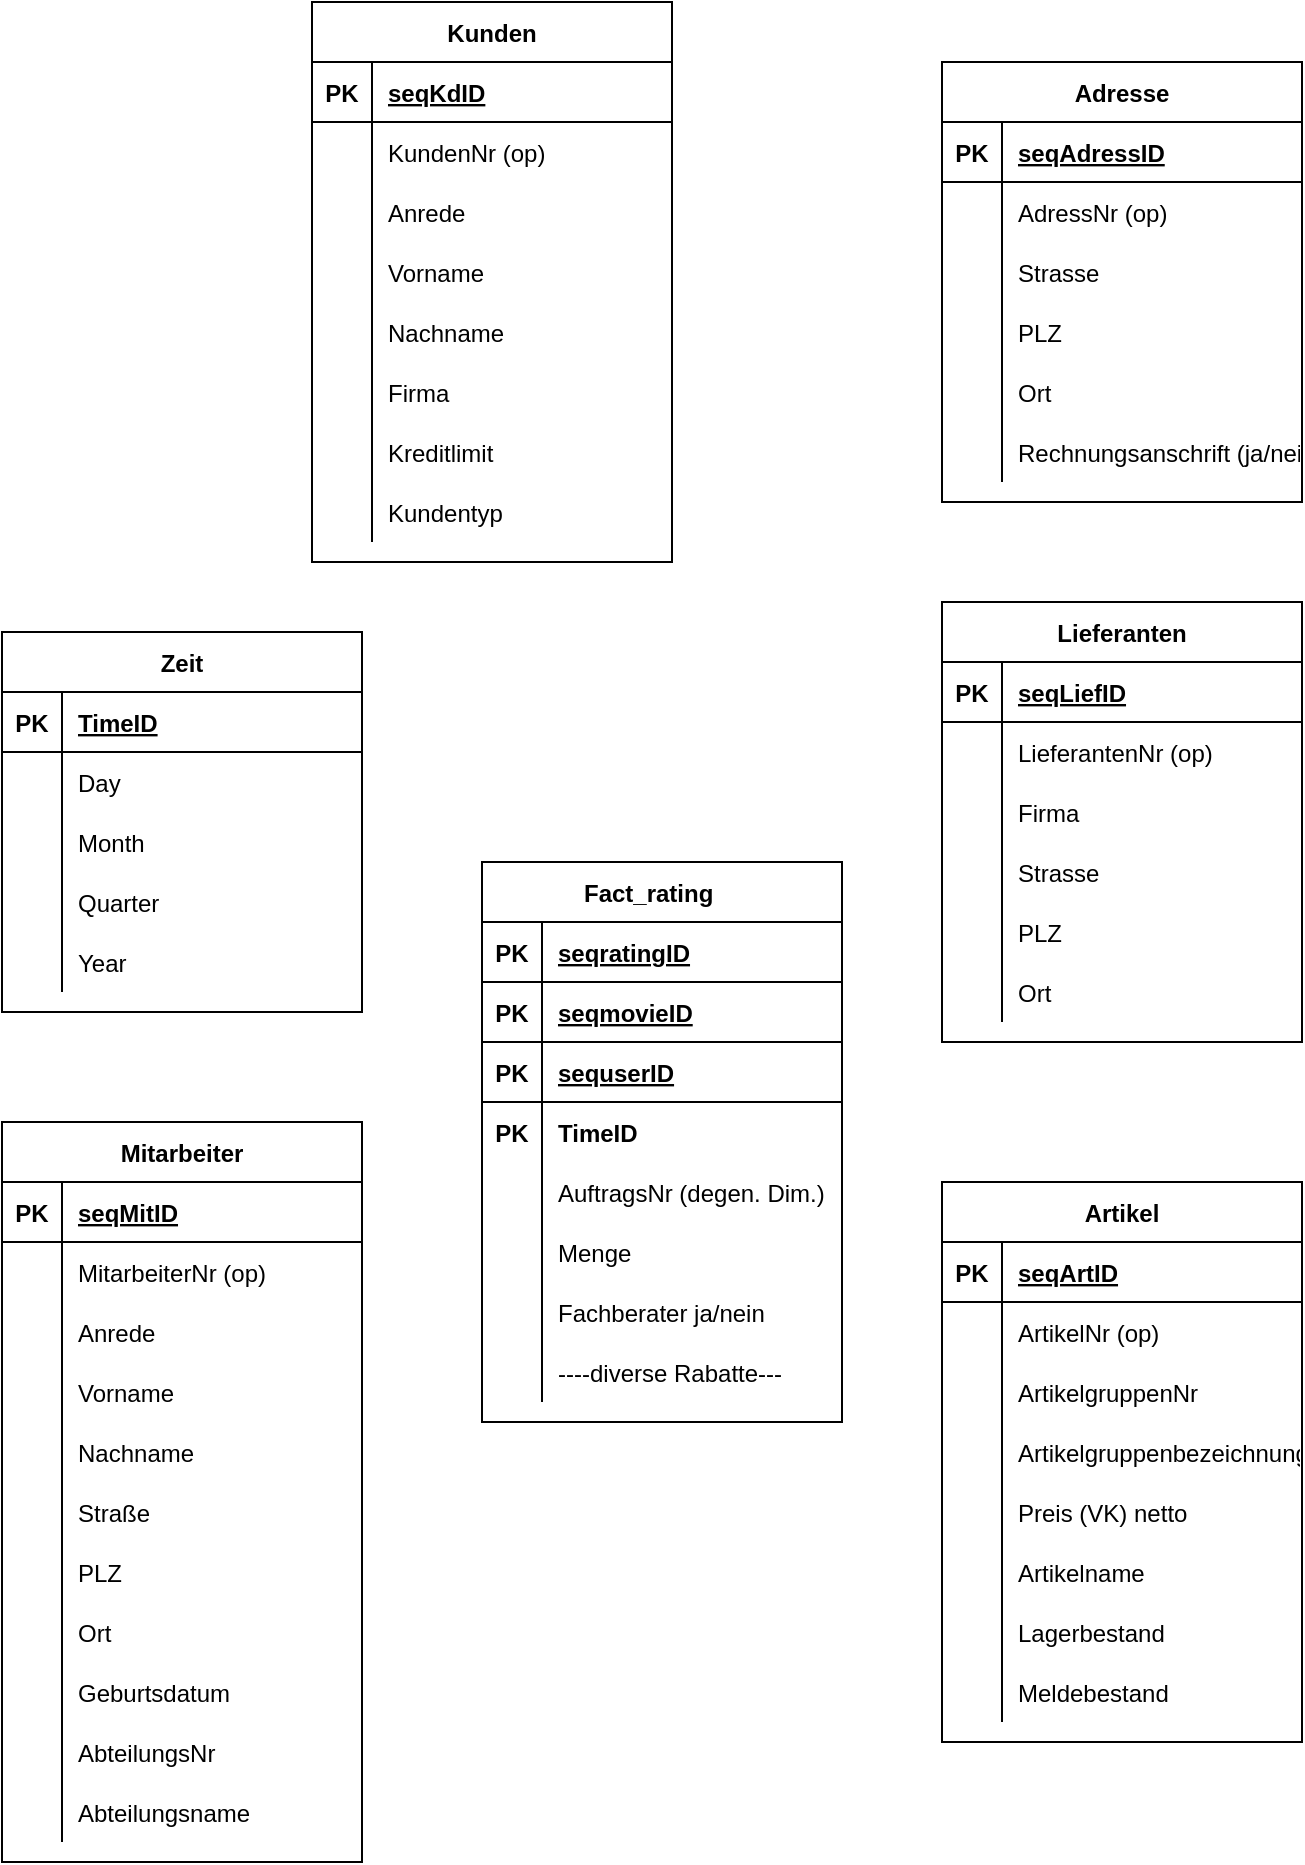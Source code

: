 <mxfile version="20.0.3" type="device" pages="2"><diagram id="R2lEEEUBdFMjLlhIrx00" name="Page-1"><mxGraphModel dx="959" dy="521" grid="1" gridSize="10" guides="1" tooltips="1" connect="1" arrows="1" fold="1" page="1" pageScale="1" pageWidth="850" pageHeight="1100" math="0" shadow="0" extFonts="Permanent Marker^https://fonts.googleapis.com/css?family=Permanent+Marker"><root><mxCell id="0"/><mxCell id="1" parent="0"/><mxCell id="0heA8-b_Z91wuzisIkkJ-1" value="Fact_rating    " style="shape=table;startSize=30;container=1;collapsible=1;childLayout=tableLayout;fixedRows=1;rowLines=0;fontStyle=1;align=center;resizeLast=1;" parent="1" vertex="1"><mxGeometry x="350" y="515" width="180" height="280" as="geometry"/></mxCell><mxCell id="0heA8-b_Z91wuzisIkkJ-2" value="" style="shape=tableRow;horizontal=0;startSize=0;swimlaneHead=0;swimlaneBody=0;fillColor=none;collapsible=0;dropTarget=0;points=[[0,0.5],[1,0.5]];portConstraint=eastwest;top=0;left=0;right=0;bottom=1;" parent="0heA8-b_Z91wuzisIkkJ-1" vertex="1"><mxGeometry y="30" width="180" height="30" as="geometry"/></mxCell><mxCell id="0heA8-b_Z91wuzisIkkJ-3" value="PK" style="shape=partialRectangle;connectable=0;fillColor=none;top=0;left=0;bottom=0;right=0;fontStyle=1;overflow=hidden;" parent="0heA8-b_Z91wuzisIkkJ-2" vertex="1"><mxGeometry width="30" height="30" as="geometry"><mxRectangle width="30" height="30" as="alternateBounds"/></mxGeometry></mxCell><mxCell id="0heA8-b_Z91wuzisIkkJ-4" value="seqratingID" style="shape=partialRectangle;connectable=0;fillColor=none;top=0;left=0;bottom=0;right=0;align=left;spacingLeft=6;fontStyle=5;overflow=hidden;" parent="0heA8-b_Z91wuzisIkkJ-2" vertex="1"><mxGeometry x="30" width="150" height="30" as="geometry"><mxRectangle width="150" height="30" as="alternateBounds"/></mxGeometry></mxCell><mxCell id="0heA8-b_Z91wuzisIkkJ-290" value="" style="shape=tableRow;horizontal=0;startSize=0;swimlaneHead=0;swimlaneBody=0;fillColor=none;collapsible=0;dropTarget=0;points=[[0,0.5],[1,0.5]];portConstraint=eastwest;top=0;left=0;right=0;bottom=1;" parent="0heA8-b_Z91wuzisIkkJ-1" vertex="1"><mxGeometry y="60" width="180" height="30" as="geometry"/></mxCell><mxCell id="0heA8-b_Z91wuzisIkkJ-291" value="PK" style="shape=partialRectangle;connectable=0;fillColor=none;top=0;left=0;bottom=0;right=0;fontStyle=1;overflow=hidden;" parent="0heA8-b_Z91wuzisIkkJ-290" vertex="1"><mxGeometry width="30" height="30" as="geometry"><mxRectangle width="30" height="30" as="alternateBounds"/></mxGeometry></mxCell><mxCell id="0heA8-b_Z91wuzisIkkJ-292" value="seqmovieID" style="shape=partialRectangle;connectable=0;fillColor=none;top=0;left=0;bottom=0;right=0;align=left;spacingLeft=6;fontStyle=5;overflow=hidden;" parent="0heA8-b_Z91wuzisIkkJ-290" vertex="1"><mxGeometry x="30" width="150" height="30" as="geometry"><mxRectangle width="150" height="30" as="alternateBounds"/></mxGeometry></mxCell><mxCell id="0heA8-b_Z91wuzisIkkJ-27" value="" style="shape=tableRow;horizontal=0;startSize=0;swimlaneHead=0;swimlaneBody=0;fillColor=none;collapsible=0;dropTarget=0;points=[[0,0.5],[1,0.5]];portConstraint=eastwest;top=0;left=0;right=0;bottom=1;" parent="0heA8-b_Z91wuzisIkkJ-1" vertex="1"><mxGeometry y="90" width="180" height="30" as="geometry"/></mxCell><mxCell id="0heA8-b_Z91wuzisIkkJ-28" value="PK" style="shape=partialRectangle;connectable=0;fillColor=none;top=0;left=0;bottom=0;right=0;fontStyle=1;overflow=hidden;" parent="0heA8-b_Z91wuzisIkkJ-27" vertex="1"><mxGeometry width="30" height="30" as="geometry"><mxRectangle width="30" height="30" as="alternateBounds"/></mxGeometry></mxCell><mxCell id="0heA8-b_Z91wuzisIkkJ-29" value="sequserID" style="shape=partialRectangle;connectable=0;fillColor=none;top=0;left=0;bottom=0;right=0;align=left;spacingLeft=6;fontStyle=5;overflow=hidden;" parent="0heA8-b_Z91wuzisIkkJ-27" vertex="1"><mxGeometry x="30" width="150" height="30" as="geometry"><mxRectangle width="150" height="30" as="alternateBounds"/></mxGeometry></mxCell><mxCell id="0heA8-b_Z91wuzisIkkJ-8" value="" style="shape=tableRow;horizontal=0;startSize=0;swimlaneHead=0;swimlaneBody=0;fillColor=none;collapsible=0;dropTarget=0;points=[[0,0.5],[1,0.5]];portConstraint=eastwest;top=0;left=0;right=0;bottom=0;" parent="0heA8-b_Z91wuzisIkkJ-1" vertex="1"><mxGeometry y="120" width="180" height="30" as="geometry"/></mxCell><mxCell id="0heA8-b_Z91wuzisIkkJ-9" value="PK" style="shape=partialRectangle;connectable=0;fillColor=none;top=0;left=0;bottom=0;right=0;editable=1;overflow=hidden;fontStyle=1" parent="0heA8-b_Z91wuzisIkkJ-8" vertex="1"><mxGeometry width="30" height="30" as="geometry"><mxRectangle width="30" height="30" as="alternateBounds"/></mxGeometry></mxCell><mxCell id="0heA8-b_Z91wuzisIkkJ-10" value="TimeID" style="shape=partialRectangle;connectable=0;fillColor=none;top=0;left=0;bottom=0;right=0;align=left;spacingLeft=6;overflow=hidden;fontStyle=1" parent="0heA8-b_Z91wuzisIkkJ-8" vertex="1"><mxGeometry x="30" width="150" height="30" as="geometry"><mxRectangle width="150" height="30" as="alternateBounds"/></mxGeometry></mxCell><mxCell id="0heA8-b_Z91wuzisIkkJ-171" value="" style="shape=tableRow;horizontal=0;startSize=0;swimlaneHead=0;swimlaneBody=0;fillColor=none;collapsible=0;dropTarget=0;points=[[0,0.5],[1,0.5]];portConstraint=eastwest;top=0;left=0;right=0;bottom=0;" parent="0heA8-b_Z91wuzisIkkJ-1" vertex="1"><mxGeometry y="150" width="180" height="30" as="geometry"/></mxCell><mxCell id="0heA8-b_Z91wuzisIkkJ-172" value="" style="shape=partialRectangle;connectable=0;fillColor=none;top=0;left=0;bottom=0;right=0;editable=1;overflow=hidden;" parent="0heA8-b_Z91wuzisIkkJ-171" vertex="1"><mxGeometry width="30" height="30" as="geometry"><mxRectangle width="30" height="30" as="alternateBounds"/></mxGeometry></mxCell><mxCell id="0heA8-b_Z91wuzisIkkJ-173" value="AuftragsNr (degen. Dim.)" style="shape=partialRectangle;connectable=0;fillColor=none;top=0;left=0;bottom=0;right=0;align=left;spacingLeft=6;overflow=hidden;" parent="0heA8-b_Z91wuzisIkkJ-171" vertex="1"><mxGeometry x="30" width="150" height="30" as="geometry"><mxRectangle width="150" height="30" as="alternateBounds"/></mxGeometry></mxCell><mxCell id="0heA8-b_Z91wuzisIkkJ-249" value="" style="shape=tableRow;horizontal=0;startSize=0;swimlaneHead=0;swimlaneBody=0;fillColor=none;collapsible=0;dropTarget=0;points=[[0,0.5],[1,0.5]];portConstraint=eastwest;top=0;left=0;right=0;bottom=0;" parent="0heA8-b_Z91wuzisIkkJ-1" vertex="1"><mxGeometry y="180" width="180" height="30" as="geometry"/></mxCell><mxCell id="0heA8-b_Z91wuzisIkkJ-250" value="" style="shape=partialRectangle;connectable=0;fillColor=none;top=0;left=0;bottom=0;right=0;editable=1;overflow=hidden;" parent="0heA8-b_Z91wuzisIkkJ-249" vertex="1"><mxGeometry width="30" height="30" as="geometry"><mxRectangle width="30" height="30" as="alternateBounds"/></mxGeometry></mxCell><mxCell id="0heA8-b_Z91wuzisIkkJ-251" value="Menge" style="shape=partialRectangle;connectable=0;fillColor=none;top=0;left=0;bottom=0;right=0;align=left;spacingLeft=6;overflow=hidden;" parent="0heA8-b_Z91wuzisIkkJ-249" vertex="1"><mxGeometry x="30" width="150" height="30" as="geometry"><mxRectangle width="150" height="30" as="alternateBounds"/></mxGeometry></mxCell><mxCell id="0heA8-b_Z91wuzisIkkJ-293" value="" style="shape=tableRow;horizontal=0;startSize=0;swimlaneHead=0;swimlaneBody=0;fillColor=none;collapsible=0;dropTarget=0;points=[[0,0.5],[1,0.5]];portConstraint=eastwest;top=0;left=0;right=0;bottom=0;" parent="0heA8-b_Z91wuzisIkkJ-1" vertex="1"><mxGeometry y="210" width="180" height="30" as="geometry"/></mxCell><mxCell id="0heA8-b_Z91wuzisIkkJ-294" value="" style="shape=partialRectangle;connectable=0;fillColor=none;top=0;left=0;bottom=0;right=0;editable=1;overflow=hidden;" parent="0heA8-b_Z91wuzisIkkJ-293" vertex="1"><mxGeometry width="30" height="30" as="geometry"><mxRectangle width="30" height="30" as="alternateBounds"/></mxGeometry></mxCell><mxCell id="0heA8-b_Z91wuzisIkkJ-295" value="Fachberater ja/nein" style="shape=partialRectangle;connectable=0;fillColor=none;top=0;left=0;bottom=0;right=0;align=left;spacingLeft=6;overflow=hidden;" parent="0heA8-b_Z91wuzisIkkJ-293" vertex="1"><mxGeometry x="30" width="150" height="30" as="geometry"><mxRectangle width="150" height="30" as="alternateBounds"/></mxGeometry></mxCell><mxCell id="0heA8-b_Z91wuzisIkkJ-296" value="" style="shape=tableRow;horizontal=0;startSize=0;swimlaneHead=0;swimlaneBody=0;fillColor=none;collapsible=0;dropTarget=0;points=[[0,0.5],[1,0.5]];portConstraint=eastwest;top=0;left=0;right=0;bottom=0;" parent="0heA8-b_Z91wuzisIkkJ-1" vertex="1"><mxGeometry y="240" width="180" height="30" as="geometry"/></mxCell><mxCell id="0heA8-b_Z91wuzisIkkJ-297" value="" style="shape=partialRectangle;connectable=0;fillColor=none;top=0;left=0;bottom=0;right=0;editable=1;overflow=hidden;" parent="0heA8-b_Z91wuzisIkkJ-296" vertex="1"><mxGeometry width="30" height="30" as="geometry"><mxRectangle width="30" height="30" as="alternateBounds"/></mxGeometry></mxCell><mxCell id="0heA8-b_Z91wuzisIkkJ-298" value="----diverse Rabatte---" style="shape=partialRectangle;connectable=0;fillColor=none;top=0;left=0;bottom=0;right=0;align=left;spacingLeft=6;overflow=hidden;" parent="0heA8-b_Z91wuzisIkkJ-296" vertex="1"><mxGeometry x="30" width="150" height="30" as="geometry"><mxRectangle width="150" height="30" as="alternateBounds"/></mxGeometry></mxCell><mxCell id="0heA8-b_Z91wuzisIkkJ-30" value="Kunden" style="shape=table;startSize=30;container=1;collapsible=1;childLayout=tableLayout;fixedRows=1;rowLines=0;fontStyle=1;align=center;resizeLast=1;" parent="1" vertex="1"><mxGeometry x="265" y="85" width="180" height="280" as="geometry"/></mxCell><mxCell id="0heA8-b_Z91wuzisIkkJ-31" value="" style="shape=tableRow;horizontal=0;startSize=0;swimlaneHead=0;swimlaneBody=0;fillColor=none;collapsible=0;dropTarget=0;points=[[0,0.5],[1,0.5]];portConstraint=eastwest;top=0;left=0;right=0;bottom=1;" parent="0heA8-b_Z91wuzisIkkJ-30" vertex="1"><mxGeometry y="30" width="180" height="30" as="geometry"/></mxCell><mxCell id="0heA8-b_Z91wuzisIkkJ-32" value="PK" style="shape=partialRectangle;connectable=0;fillColor=none;top=0;left=0;bottom=0;right=0;fontStyle=1;overflow=hidden;" parent="0heA8-b_Z91wuzisIkkJ-31" vertex="1"><mxGeometry width="30" height="30" as="geometry"><mxRectangle width="30" height="30" as="alternateBounds"/></mxGeometry></mxCell><mxCell id="0heA8-b_Z91wuzisIkkJ-33" value="seqKdID" style="shape=partialRectangle;connectable=0;fillColor=none;top=0;left=0;bottom=0;right=0;align=left;spacingLeft=6;fontStyle=5;overflow=hidden;" parent="0heA8-b_Z91wuzisIkkJ-31" vertex="1"><mxGeometry x="30" width="150" height="30" as="geometry"><mxRectangle width="150" height="30" as="alternateBounds"/></mxGeometry></mxCell><mxCell id="0heA8-b_Z91wuzisIkkJ-200" value="" style="shape=tableRow;horizontal=0;startSize=0;swimlaneHead=0;swimlaneBody=0;fillColor=none;collapsible=0;dropTarget=0;points=[[0,0.5],[1,0.5]];portConstraint=eastwest;top=0;left=0;right=0;bottom=0;" parent="0heA8-b_Z91wuzisIkkJ-30" vertex="1"><mxGeometry y="60" width="180" height="30" as="geometry"/></mxCell><mxCell id="0heA8-b_Z91wuzisIkkJ-201" value="" style="shape=partialRectangle;connectable=0;fillColor=none;top=0;left=0;bottom=0;right=0;editable=1;overflow=hidden;" parent="0heA8-b_Z91wuzisIkkJ-200" vertex="1"><mxGeometry width="30" height="30" as="geometry"><mxRectangle width="30" height="30" as="alternateBounds"/></mxGeometry></mxCell><mxCell id="0heA8-b_Z91wuzisIkkJ-202" value="KundenNr (op)" style="shape=partialRectangle;connectable=0;fillColor=none;top=0;left=0;bottom=0;right=0;align=left;spacingLeft=6;overflow=hidden;" parent="0heA8-b_Z91wuzisIkkJ-200" vertex="1"><mxGeometry x="30" width="150" height="30" as="geometry"><mxRectangle width="150" height="30" as="alternateBounds"/></mxGeometry></mxCell><mxCell id="0heA8-b_Z91wuzisIkkJ-34" value="" style="shape=tableRow;horizontal=0;startSize=0;swimlaneHead=0;swimlaneBody=0;fillColor=none;collapsible=0;dropTarget=0;points=[[0,0.5],[1,0.5]];portConstraint=eastwest;top=0;left=0;right=0;bottom=0;" parent="0heA8-b_Z91wuzisIkkJ-30" vertex="1"><mxGeometry y="90" width="180" height="30" as="geometry"/></mxCell><mxCell id="0heA8-b_Z91wuzisIkkJ-35" value="" style="shape=partialRectangle;connectable=0;fillColor=none;top=0;left=0;bottom=0;right=0;editable=1;overflow=hidden;" parent="0heA8-b_Z91wuzisIkkJ-34" vertex="1"><mxGeometry width="30" height="30" as="geometry"><mxRectangle width="30" height="30" as="alternateBounds"/></mxGeometry></mxCell><mxCell id="0heA8-b_Z91wuzisIkkJ-36" value="Anrede" style="shape=partialRectangle;connectable=0;fillColor=none;top=0;left=0;bottom=0;right=0;align=left;spacingLeft=6;overflow=hidden;" parent="0heA8-b_Z91wuzisIkkJ-34" vertex="1"><mxGeometry x="30" width="150" height="30" as="geometry"><mxRectangle width="150" height="30" as="alternateBounds"/></mxGeometry></mxCell><mxCell id="0heA8-b_Z91wuzisIkkJ-37" value="" style="shape=tableRow;horizontal=0;startSize=0;swimlaneHead=0;swimlaneBody=0;fillColor=none;collapsible=0;dropTarget=0;points=[[0,0.5],[1,0.5]];portConstraint=eastwest;top=0;left=0;right=0;bottom=0;" parent="0heA8-b_Z91wuzisIkkJ-30" vertex="1"><mxGeometry y="120" width="180" height="30" as="geometry"/></mxCell><mxCell id="0heA8-b_Z91wuzisIkkJ-38" value="" style="shape=partialRectangle;connectable=0;fillColor=none;top=0;left=0;bottom=0;right=0;editable=1;overflow=hidden;" parent="0heA8-b_Z91wuzisIkkJ-37" vertex="1"><mxGeometry width="30" height="30" as="geometry"><mxRectangle width="30" height="30" as="alternateBounds"/></mxGeometry></mxCell><mxCell id="0heA8-b_Z91wuzisIkkJ-39" value="Vorname" style="shape=partialRectangle;connectable=0;fillColor=none;top=0;left=0;bottom=0;right=0;align=left;spacingLeft=6;overflow=hidden;" parent="0heA8-b_Z91wuzisIkkJ-37" vertex="1"><mxGeometry x="30" width="150" height="30" as="geometry"><mxRectangle width="150" height="30" as="alternateBounds"/></mxGeometry></mxCell><mxCell id="0heA8-b_Z91wuzisIkkJ-40" value="" style="shape=tableRow;horizontal=0;startSize=0;swimlaneHead=0;swimlaneBody=0;fillColor=none;collapsible=0;dropTarget=0;points=[[0,0.5],[1,0.5]];portConstraint=eastwest;top=0;left=0;right=0;bottom=0;" parent="0heA8-b_Z91wuzisIkkJ-30" vertex="1"><mxGeometry y="150" width="180" height="30" as="geometry"/></mxCell><mxCell id="0heA8-b_Z91wuzisIkkJ-41" value="" style="shape=partialRectangle;connectable=0;fillColor=none;top=0;left=0;bottom=0;right=0;editable=1;overflow=hidden;" parent="0heA8-b_Z91wuzisIkkJ-40" vertex="1"><mxGeometry width="30" height="30" as="geometry"><mxRectangle width="30" height="30" as="alternateBounds"/></mxGeometry></mxCell><mxCell id="0heA8-b_Z91wuzisIkkJ-42" value="Nachname" style="shape=partialRectangle;connectable=0;fillColor=none;top=0;left=0;bottom=0;right=0;align=left;spacingLeft=6;overflow=hidden;" parent="0heA8-b_Z91wuzisIkkJ-40" vertex="1"><mxGeometry x="30" width="150" height="30" as="geometry"><mxRectangle width="150" height="30" as="alternateBounds"/></mxGeometry></mxCell><mxCell id="0heA8-b_Z91wuzisIkkJ-174" value="" style="shape=tableRow;horizontal=0;startSize=0;swimlaneHead=0;swimlaneBody=0;fillColor=none;collapsible=0;dropTarget=0;points=[[0,0.5],[1,0.5]];portConstraint=eastwest;top=0;left=0;right=0;bottom=0;" parent="0heA8-b_Z91wuzisIkkJ-30" vertex="1"><mxGeometry y="180" width="180" height="30" as="geometry"/></mxCell><mxCell id="0heA8-b_Z91wuzisIkkJ-175" value="" style="shape=partialRectangle;connectable=0;fillColor=none;top=0;left=0;bottom=0;right=0;editable=1;overflow=hidden;" parent="0heA8-b_Z91wuzisIkkJ-174" vertex="1"><mxGeometry width="30" height="30" as="geometry"><mxRectangle width="30" height="30" as="alternateBounds"/></mxGeometry></mxCell><mxCell id="0heA8-b_Z91wuzisIkkJ-176" value="Firma" style="shape=partialRectangle;connectable=0;fillColor=none;top=0;left=0;bottom=0;right=0;align=left;spacingLeft=6;overflow=hidden;" parent="0heA8-b_Z91wuzisIkkJ-174" vertex="1"><mxGeometry x="30" width="150" height="30" as="geometry"><mxRectangle width="150" height="30" as="alternateBounds"/></mxGeometry></mxCell><mxCell id="0heA8-b_Z91wuzisIkkJ-180" value="" style="shape=tableRow;horizontal=0;startSize=0;swimlaneHead=0;swimlaneBody=0;fillColor=none;collapsible=0;dropTarget=0;points=[[0,0.5],[1,0.5]];portConstraint=eastwest;top=0;left=0;right=0;bottom=0;" parent="0heA8-b_Z91wuzisIkkJ-30" vertex="1"><mxGeometry y="210" width="180" height="30" as="geometry"/></mxCell><mxCell id="0heA8-b_Z91wuzisIkkJ-181" value="" style="shape=partialRectangle;connectable=0;fillColor=none;top=0;left=0;bottom=0;right=0;editable=1;overflow=hidden;" parent="0heA8-b_Z91wuzisIkkJ-180" vertex="1"><mxGeometry width="30" height="30" as="geometry"><mxRectangle width="30" height="30" as="alternateBounds"/></mxGeometry></mxCell><mxCell id="0heA8-b_Z91wuzisIkkJ-182" value="Kreditlimit" style="shape=partialRectangle;connectable=0;fillColor=none;top=0;left=0;bottom=0;right=0;align=left;spacingLeft=6;overflow=hidden;" parent="0heA8-b_Z91wuzisIkkJ-180" vertex="1"><mxGeometry x="30" width="150" height="30" as="geometry"><mxRectangle width="150" height="30" as="alternateBounds"/></mxGeometry></mxCell><mxCell id="0heA8-b_Z91wuzisIkkJ-197" value="" style="shape=tableRow;horizontal=0;startSize=0;swimlaneHead=0;swimlaneBody=0;fillColor=none;collapsible=0;dropTarget=0;points=[[0,0.5],[1,0.5]];portConstraint=eastwest;top=0;left=0;right=0;bottom=0;" parent="0heA8-b_Z91wuzisIkkJ-30" vertex="1"><mxGeometry y="240" width="180" height="30" as="geometry"/></mxCell><mxCell id="0heA8-b_Z91wuzisIkkJ-198" value="" style="shape=partialRectangle;connectable=0;fillColor=none;top=0;left=0;bottom=0;right=0;editable=1;overflow=hidden;" parent="0heA8-b_Z91wuzisIkkJ-197" vertex="1"><mxGeometry width="30" height="30" as="geometry"><mxRectangle width="30" height="30" as="alternateBounds"/></mxGeometry></mxCell><mxCell id="0heA8-b_Z91wuzisIkkJ-199" value="Kundentyp" style="shape=partialRectangle;connectable=0;fillColor=none;top=0;left=0;bottom=0;right=0;align=left;spacingLeft=6;overflow=hidden;" parent="0heA8-b_Z91wuzisIkkJ-197" vertex="1"><mxGeometry x="30" width="150" height="30" as="geometry"><mxRectangle width="150" height="30" as="alternateBounds"/></mxGeometry></mxCell><mxCell id="0heA8-b_Z91wuzisIkkJ-59" value="Artikel" style="shape=table;startSize=30;container=1;collapsible=1;childLayout=tableLayout;fixedRows=1;rowLines=0;fontStyle=1;align=center;resizeLast=1;" parent="1" vertex="1"><mxGeometry x="580" y="675" width="180" height="280" as="geometry"/></mxCell><mxCell id="0heA8-b_Z91wuzisIkkJ-60" value="" style="shape=tableRow;horizontal=0;startSize=0;swimlaneHead=0;swimlaneBody=0;fillColor=none;collapsible=0;dropTarget=0;points=[[0,0.5],[1,0.5]];portConstraint=eastwest;top=0;left=0;right=0;bottom=1;" parent="0heA8-b_Z91wuzisIkkJ-59" vertex="1"><mxGeometry y="30" width="180" height="30" as="geometry"/></mxCell><mxCell id="0heA8-b_Z91wuzisIkkJ-61" value="PK" style="shape=partialRectangle;connectable=0;fillColor=none;top=0;left=0;bottom=0;right=0;fontStyle=1;overflow=hidden;" parent="0heA8-b_Z91wuzisIkkJ-60" vertex="1"><mxGeometry width="30" height="30" as="geometry"><mxRectangle width="30" height="30" as="alternateBounds"/></mxGeometry></mxCell><mxCell id="0heA8-b_Z91wuzisIkkJ-62" value="seqArtID" style="shape=partialRectangle;connectable=0;fillColor=none;top=0;left=0;bottom=0;right=0;align=left;spacingLeft=6;fontStyle=5;overflow=hidden;" parent="0heA8-b_Z91wuzisIkkJ-60" vertex="1"><mxGeometry x="30" width="150" height="30" as="geometry"><mxRectangle width="150" height="30" as="alternateBounds"/></mxGeometry></mxCell><mxCell id="0heA8-b_Z91wuzisIkkJ-63" value="" style="shape=tableRow;horizontal=0;startSize=0;swimlaneHead=0;swimlaneBody=0;fillColor=none;collapsible=0;dropTarget=0;points=[[0,0.5],[1,0.5]];portConstraint=eastwest;top=0;left=0;right=0;bottom=0;" parent="0heA8-b_Z91wuzisIkkJ-59" vertex="1"><mxGeometry y="60" width="180" height="30" as="geometry"/></mxCell><mxCell id="0heA8-b_Z91wuzisIkkJ-64" value="" style="shape=partialRectangle;connectable=0;fillColor=none;top=0;left=0;bottom=0;right=0;editable=1;overflow=hidden;" parent="0heA8-b_Z91wuzisIkkJ-63" vertex="1"><mxGeometry width="30" height="30" as="geometry"><mxRectangle width="30" height="30" as="alternateBounds"/></mxGeometry></mxCell><mxCell id="0heA8-b_Z91wuzisIkkJ-65" value="ArtikelNr (op)" style="shape=partialRectangle;connectable=0;fillColor=none;top=0;left=0;bottom=0;right=0;align=left;spacingLeft=6;overflow=hidden;" parent="0heA8-b_Z91wuzisIkkJ-63" vertex="1"><mxGeometry x="30" width="150" height="30" as="geometry"><mxRectangle width="150" height="30" as="alternateBounds"/></mxGeometry></mxCell><mxCell id="0heA8-b_Z91wuzisIkkJ-66" value="" style="shape=tableRow;horizontal=0;startSize=0;swimlaneHead=0;swimlaneBody=0;fillColor=none;collapsible=0;dropTarget=0;points=[[0,0.5],[1,0.5]];portConstraint=eastwest;top=0;left=0;right=0;bottom=0;" parent="0heA8-b_Z91wuzisIkkJ-59" vertex="1"><mxGeometry y="90" width="180" height="30" as="geometry"/></mxCell><mxCell id="0heA8-b_Z91wuzisIkkJ-67" value="" style="shape=partialRectangle;connectable=0;fillColor=none;top=0;left=0;bottom=0;right=0;editable=1;overflow=hidden;" parent="0heA8-b_Z91wuzisIkkJ-66" vertex="1"><mxGeometry width="30" height="30" as="geometry"><mxRectangle width="30" height="30" as="alternateBounds"/></mxGeometry></mxCell><mxCell id="0heA8-b_Z91wuzisIkkJ-68" value="ArtikelgruppenNr" style="shape=partialRectangle;connectable=0;fillColor=none;top=0;left=0;bottom=0;right=0;align=left;spacingLeft=6;overflow=hidden;" parent="0heA8-b_Z91wuzisIkkJ-66" vertex="1"><mxGeometry x="30" width="150" height="30" as="geometry"><mxRectangle width="150" height="30" as="alternateBounds"/></mxGeometry></mxCell><mxCell id="0heA8-b_Z91wuzisIkkJ-69" value="" style="shape=tableRow;horizontal=0;startSize=0;swimlaneHead=0;swimlaneBody=0;fillColor=none;collapsible=0;dropTarget=0;points=[[0,0.5],[1,0.5]];portConstraint=eastwest;top=0;left=0;right=0;bottom=0;" parent="0heA8-b_Z91wuzisIkkJ-59" vertex="1"><mxGeometry y="120" width="180" height="30" as="geometry"/></mxCell><mxCell id="0heA8-b_Z91wuzisIkkJ-70" value="" style="shape=partialRectangle;connectable=0;fillColor=none;top=0;left=0;bottom=0;right=0;editable=1;overflow=hidden;" parent="0heA8-b_Z91wuzisIkkJ-69" vertex="1"><mxGeometry width="30" height="30" as="geometry"><mxRectangle width="30" height="30" as="alternateBounds"/></mxGeometry></mxCell><mxCell id="0heA8-b_Z91wuzisIkkJ-71" value="Artikelgruppenbezeichnung" style="shape=partialRectangle;connectable=0;fillColor=none;top=0;left=0;bottom=0;right=0;align=left;spacingLeft=6;overflow=hidden;" parent="0heA8-b_Z91wuzisIkkJ-69" vertex="1"><mxGeometry x="30" width="150" height="30" as="geometry"><mxRectangle width="150" height="30" as="alternateBounds"/></mxGeometry></mxCell><mxCell id="0heA8-b_Z91wuzisIkkJ-227" value="" style="shape=tableRow;horizontal=0;startSize=0;swimlaneHead=0;swimlaneBody=0;fillColor=none;collapsible=0;dropTarget=0;points=[[0,0.5],[1,0.5]];portConstraint=eastwest;top=0;left=0;right=0;bottom=0;" parent="0heA8-b_Z91wuzisIkkJ-59" vertex="1"><mxGeometry y="150" width="180" height="30" as="geometry"/></mxCell><mxCell id="0heA8-b_Z91wuzisIkkJ-228" value="" style="shape=partialRectangle;connectable=0;fillColor=none;top=0;left=0;bottom=0;right=0;editable=1;overflow=hidden;" parent="0heA8-b_Z91wuzisIkkJ-227" vertex="1"><mxGeometry width="30" height="30" as="geometry"><mxRectangle width="30" height="30" as="alternateBounds"/></mxGeometry></mxCell><mxCell id="0heA8-b_Z91wuzisIkkJ-229" value="Preis (VK) netto" style="shape=partialRectangle;connectable=0;fillColor=none;top=0;left=0;bottom=0;right=0;align=left;spacingLeft=6;overflow=hidden;" parent="0heA8-b_Z91wuzisIkkJ-227" vertex="1"><mxGeometry x="30" width="150" height="30" as="geometry"><mxRectangle width="150" height="30" as="alternateBounds"/></mxGeometry></mxCell><mxCell id="0heA8-b_Z91wuzisIkkJ-230" value="" style="shape=tableRow;horizontal=0;startSize=0;swimlaneHead=0;swimlaneBody=0;fillColor=none;collapsible=0;dropTarget=0;points=[[0,0.5],[1,0.5]];portConstraint=eastwest;top=0;left=0;right=0;bottom=0;" parent="0heA8-b_Z91wuzisIkkJ-59" vertex="1"><mxGeometry y="180" width="180" height="30" as="geometry"/></mxCell><mxCell id="0heA8-b_Z91wuzisIkkJ-231" value="" style="shape=partialRectangle;connectable=0;fillColor=none;top=0;left=0;bottom=0;right=0;editable=1;overflow=hidden;" parent="0heA8-b_Z91wuzisIkkJ-230" vertex="1"><mxGeometry width="30" height="30" as="geometry"><mxRectangle width="30" height="30" as="alternateBounds"/></mxGeometry></mxCell><mxCell id="0heA8-b_Z91wuzisIkkJ-232" value="Artikelname" style="shape=partialRectangle;connectable=0;fillColor=none;top=0;left=0;bottom=0;right=0;align=left;spacingLeft=6;overflow=hidden;" parent="0heA8-b_Z91wuzisIkkJ-230" vertex="1"><mxGeometry x="30" width="150" height="30" as="geometry"><mxRectangle width="150" height="30" as="alternateBounds"/></mxGeometry></mxCell><mxCell id="0heA8-b_Z91wuzisIkkJ-233" value="" style="shape=tableRow;horizontal=0;startSize=0;swimlaneHead=0;swimlaneBody=0;fillColor=none;collapsible=0;dropTarget=0;points=[[0,0.5],[1,0.5]];portConstraint=eastwest;top=0;left=0;right=0;bottom=0;" parent="0heA8-b_Z91wuzisIkkJ-59" vertex="1"><mxGeometry y="210" width="180" height="30" as="geometry"/></mxCell><mxCell id="0heA8-b_Z91wuzisIkkJ-234" value="" style="shape=partialRectangle;connectable=0;fillColor=none;top=0;left=0;bottom=0;right=0;editable=1;overflow=hidden;" parent="0heA8-b_Z91wuzisIkkJ-233" vertex="1"><mxGeometry width="30" height="30" as="geometry"><mxRectangle width="30" height="30" as="alternateBounds"/></mxGeometry></mxCell><mxCell id="0heA8-b_Z91wuzisIkkJ-235" value="Lagerbestand" style="shape=partialRectangle;connectable=0;fillColor=none;top=0;left=0;bottom=0;right=0;align=left;spacingLeft=6;overflow=hidden;" parent="0heA8-b_Z91wuzisIkkJ-233" vertex="1"><mxGeometry x="30" width="150" height="30" as="geometry"><mxRectangle width="150" height="30" as="alternateBounds"/></mxGeometry></mxCell><mxCell id="0heA8-b_Z91wuzisIkkJ-240" value="" style="shape=tableRow;horizontal=0;startSize=0;swimlaneHead=0;swimlaneBody=0;fillColor=none;collapsible=0;dropTarget=0;points=[[0,0.5],[1,0.5]];portConstraint=eastwest;top=0;left=0;right=0;bottom=0;" parent="0heA8-b_Z91wuzisIkkJ-59" vertex="1"><mxGeometry y="240" width="180" height="30" as="geometry"/></mxCell><mxCell id="0heA8-b_Z91wuzisIkkJ-241" value="" style="shape=partialRectangle;connectable=0;fillColor=none;top=0;left=0;bottom=0;right=0;editable=1;overflow=hidden;" parent="0heA8-b_Z91wuzisIkkJ-240" vertex="1"><mxGeometry width="30" height="30" as="geometry"><mxRectangle width="30" height="30" as="alternateBounds"/></mxGeometry></mxCell><mxCell id="0heA8-b_Z91wuzisIkkJ-242" value="Meldebestand" style="shape=partialRectangle;connectable=0;fillColor=none;top=0;left=0;bottom=0;right=0;align=left;spacingLeft=6;overflow=hidden;" parent="0heA8-b_Z91wuzisIkkJ-240" vertex="1"><mxGeometry x="30" width="150" height="30" as="geometry"><mxRectangle width="150" height="30" as="alternateBounds"/></mxGeometry></mxCell><mxCell id="0heA8-b_Z91wuzisIkkJ-85" value="Mitarbeiter" style="shape=table;startSize=30;container=1;collapsible=1;childLayout=tableLayout;fixedRows=1;rowLines=0;fontStyle=1;align=center;resizeLast=1;" parent="1" vertex="1"><mxGeometry x="110" y="645" width="180" height="370" as="geometry"/></mxCell><mxCell id="0heA8-b_Z91wuzisIkkJ-86" value="" style="shape=tableRow;horizontal=0;startSize=0;swimlaneHead=0;swimlaneBody=0;fillColor=none;collapsible=0;dropTarget=0;points=[[0,0.5],[1,0.5]];portConstraint=eastwest;top=0;left=0;right=0;bottom=1;" parent="0heA8-b_Z91wuzisIkkJ-85" vertex="1"><mxGeometry y="30" width="180" height="30" as="geometry"/></mxCell><mxCell id="0heA8-b_Z91wuzisIkkJ-87" value="PK" style="shape=partialRectangle;connectable=0;fillColor=none;top=0;left=0;bottom=0;right=0;fontStyle=1;overflow=hidden;" parent="0heA8-b_Z91wuzisIkkJ-86" vertex="1"><mxGeometry width="30" height="30" as="geometry"><mxRectangle width="30" height="30" as="alternateBounds"/></mxGeometry></mxCell><mxCell id="0heA8-b_Z91wuzisIkkJ-88" value="seqMitID" style="shape=partialRectangle;connectable=0;fillColor=none;top=0;left=0;bottom=0;right=0;align=left;spacingLeft=6;fontStyle=5;overflow=hidden;" parent="0heA8-b_Z91wuzisIkkJ-86" vertex="1"><mxGeometry x="30" width="150" height="30" as="geometry"><mxRectangle width="150" height="30" as="alternateBounds"/></mxGeometry></mxCell><mxCell id="0heA8-b_Z91wuzisIkkJ-89" value="" style="shape=tableRow;horizontal=0;startSize=0;swimlaneHead=0;swimlaneBody=0;fillColor=none;collapsible=0;dropTarget=0;points=[[0,0.5],[1,0.5]];portConstraint=eastwest;top=0;left=0;right=0;bottom=0;" parent="0heA8-b_Z91wuzisIkkJ-85" vertex="1"><mxGeometry y="60" width="180" height="30" as="geometry"/></mxCell><mxCell id="0heA8-b_Z91wuzisIkkJ-90" value="" style="shape=partialRectangle;connectable=0;fillColor=none;top=0;left=0;bottom=0;right=0;editable=1;overflow=hidden;" parent="0heA8-b_Z91wuzisIkkJ-89" vertex="1"><mxGeometry width="30" height="30" as="geometry"><mxRectangle width="30" height="30" as="alternateBounds"/></mxGeometry></mxCell><mxCell id="0heA8-b_Z91wuzisIkkJ-91" value="MitarbeiterNr (op)" style="shape=partialRectangle;connectable=0;fillColor=none;top=0;left=0;bottom=0;right=0;align=left;spacingLeft=6;overflow=hidden;" parent="0heA8-b_Z91wuzisIkkJ-89" vertex="1"><mxGeometry x="30" width="150" height="30" as="geometry"><mxRectangle width="150" height="30" as="alternateBounds"/></mxGeometry></mxCell><mxCell id="0heA8-b_Z91wuzisIkkJ-92" value="" style="shape=tableRow;horizontal=0;startSize=0;swimlaneHead=0;swimlaneBody=0;fillColor=none;collapsible=0;dropTarget=0;points=[[0,0.5],[1,0.5]];portConstraint=eastwest;top=0;left=0;right=0;bottom=0;" parent="0heA8-b_Z91wuzisIkkJ-85" vertex="1"><mxGeometry y="90" width="180" height="30" as="geometry"/></mxCell><mxCell id="0heA8-b_Z91wuzisIkkJ-93" value="" style="shape=partialRectangle;connectable=0;fillColor=none;top=0;left=0;bottom=0;right=0;editable=1;overflow=hidden;" parent="0heA8-b_Z91wuzisIkkJ-92" vertex="1"><mxGeometry width="30" height="30" as="geometry"><mxRectangle width="30" height="30" as="alternateBounds"/></mxGeometry></mxCell><mxCell id="0heA8-b_Z91wuzisIkkJ-94" value="Anrede" style="shape=partialRectangle;connectable=0;fillColor=none;top=0;left=0;bottom=0;right=0;align=left;spacingLeft=6;overflow=hidden;" parent="0heA8-b_Z91wuzisIkkJ-92" vertex="1"><mxGeometry x="30" width="150" height="30" as="geometry"><mxRectangle width="150" height="30" as="alternateBounds"/></mxGeometry></mxCell><mxCell id="0heA8-b_Z91wuzisIkkJ-95" value="" style="shape=tableRow;horizontal=0;startSize=0;swimlaneHead=0;swimlaneBody=0;fillColor=none;collapsible=0;dropTarget=0;points=[[0,0.5],[1,0.5]];portConstraint=eastwest;top=0;left=0;right=0;bottom=0;" parent="0heA8-b_Z91wuzisIkkJ-85" vertex="1"><mxGeometry y="120" width="180" height="30" as="geometry"/></mxCell><mxCell id="0heA8-b_Z91wuzisIkkJ-96" value="" style="shape=partialRectangle;connectable=0;fillColor=none;top=0;left=0;bottom=0;right=0;editable=1;overflow=hidden;" parent="0heA8-b_Z91wuzisIkkJ-95" vertex="1"><mxGeometry width="30" height="30" as="geometry"><mxRectangle width="30" height="30" as="alternateBounds"/></mxGeometry></mxCell><mxCell id="0heA8-b_Z91wuzisIkkJ-97" value="Vorname" style="shape=partialRectangle;connectable=0;fillColor=none;top=0;left=0;bottom=0;right=0;align=left;spacingLeft=6;overflow=hidden;" parent="0heA8-b_Z91wuzisIkkJ-95" vertex="1"><mxGeometry x="30" width="150" height="30" as="geometry"><mxRectangle width="150" height="30" as="alternateBounds"/></mxGeometry></mxCell><mxCell id="0heA8-b_Z91wuzisIkkJ-252" value="" style="shape=tableRow;horizontal=0;startSize=0;swimlaneHead=0;swimlaneBody=0;fillColor=none;collapsible=0;dropTarget=0;points=[[0,0.5],[1,0.5]];portConstraint=eastwest;top=0;left=0;right=0;bottom=0;" parent="0heA8-b_Z91wuzisIkkJ-85" vertex="1"><mxGeometry y="150" width="180" height="30" as="geometry"/></mxCell><mxCell id="0heA8-b_Z91wuzisIkkJ-253" value="" style="shape=partialRectangle;connectable=0;fillColor=none;top=0;left=0;bottom=0;right=0;editable=1;overflow=hidden;" parent="0heA8-b_Z91wuzisIkkJ-252" vertex="1"><mxGeometry width="30" height="30" as="geometry"><mxRectangle width="30" height="30" as="alternateBounds"/></mxGeometry></mxCell><mxCell id="0heA8-b_Z91wuzisIkkJ-254" value="Nachname" style="shape=partialRectangle;connectable=0;fillColor=none;top=0;left=0;bottom=0;right=0;align=left;spacingLeft=6;overflow=hidden;" parent="0heA8-b_Z91wuzisIkkJ-252" vertex="1"><mxGeometry x="30" width="150" height="30" as="geometry"><mxRectangle width="150" height="30" as="alternateBounds"/></mxGeometry></mxCell><mxCell id="0heA8-b_Z91wuzisIkkJ-255" value="" style="shape=tableRow;horizontal=0;startSize=0;swimlaneHead=0;swimlaneBody=0;fillColor=none;collapsible=0;dropTarget=0;points=[[0,0.5],[1,0.5]];portConstraint=eastwest;top=0;left=0;right=0;bottom=0;" parent="0heA8-b_Z91wuzisIkkJ-85" vertex="1"><mxGeometry y="180" width="180" height="30" as="geometry"/></mxCell><mxCell id="0heA8-b_Z91wuzisIkkJ-256" value="" style="shape=partialRectangle;connectable=0;fillColor=none;top=0;left=0;bottom=0;right=0;editable=1;overflow=hidden;" parent="0heA8-b_Z91wuzisIkkJ-255" vertex="1"><mxGeometry width="30" height="30" as="geometry"><mxRectangle width="30" height="30" as="alternateBounds"/></mxGeometry></mxCell><mxCell id="0heA8-b_Z91wuzisIkkJ-257" value="Straße" style="shape=partialRectangle;connectable=0;fillColor=none;top=0;left=0;bottom=0;right=0;align=left;spacingLeft=6;overflow=hidden;" parent="0heA8-b_Z91wuzisIkkJ-255" vertex="1"><mxGeometry x="30" width="150" height="30" as="geometry"><mxRectangle width="150" height="30" as="alternateBounds"/></mxGeometry></mxCell><mxCell id="0heA8-b_Z91wuzisIkkJ-258" value="" style="shape=tableRow;horizontal=0;startSize=0;swimlaneHead=0;swimlaneBody=0;fillColor=none;collapsible=0;dropTarget=0;points=[[0,0.5],[1,0.5]];portConstraint=eastwest;top=0;left=0;right=0;bottom=0;" parent="0heA8-b_Z91wuzisIkkJ-85" vertex="1"><mxGeometry y="210" width="180" height="30" as="geometry"/></mxCell><mxCell id="0heA8-b_Z91wuzisIkkJ-259" value="" style="shape=partialRectangle;connectable=0;fillColor=none;top=0;left=0;bottom=0;right=0;editable=1;overflow=hidden;" parent="0heA8-b_Z91wuzisIkkJ-258" vertex="1"><mxGeometry width="30" height="30" as="geometry"><mxRectangle width="30" height="30" as="alternateBounds"/></mxGeometry></mxCell><mxCell id="0heA8-b_Z91wuzisIkkJ-260" value="PLZ" style="shape=partialRectangle;connectable=0;fillColor=none;top=0;left=0;bottom=0;right=0;align=left;spacingLeft=6;overflow=hidden;" parent="0heA8-b_Z91wuzisIkkJ-258" vertex="1"><mxGeometry x="30" width="150" height="30" as="geometry"><mxRectangle width="150" height="30" as="alternateBounds"/></mxGeometry></mxCell><mxCell id="0heA8-b_Z91wuzisIkkJ-261" value="" style="shape=tableRow;horizontal=0;startSize=0;swimlaneHead=0;swimlaneBody=0;fillColor=none;collapsible=0;dropTarget=0;points=[[0,0.5],[1,0.5]];portConstraint=eastwest;top=0;left=0;right=0;bottom=0;" parent="0heA8-b_Z91wuzisIkkJ-85" vertex="1"><mxGeometry y="240" width="180" height="30" as="geometry"/></mxCell><mxCell id="0heA8-b_Z91wuzisIkkJ-262" value="" style="shape=partialRectangle;connectable=0;fillColor=none;top=0;left=0;bottom=0;right=0;editable=1;overflow=hidden;" parent="0heA8-b_Z91wuzisIkkJ-261" vertex="1"><mxGeometry width="30" height="30" as="geometry"><mxRectangle width="30" height="30" as="alternateBounds"/></mxGeometry></mxCell><mxCell id="0heA8-b_Z91wuzisIkkJ-263" value="Ort" style="shape=partialRectangle;connectable=0;fillColor=none;top=0;left=0;bottom=0;right=0;align=left;spacingLeft=6;overflow=hidden;" parent="0heA8-b_Z91wuzisIkkJ-261" vertex="1"><mxGeometry x="30" width="150" height="30" as="geometry"><mxRectangle width="150" height="30" as="alternateBounds"/></mxGeometry></mxCell><mxCell id="0heA8-b_Z91wuzisIkkJ-264" value="" style="shape=tableRow;horizontal=0;startSize=0;swimlaneHead=0;swimlaneBody=0;fillColor=none;collapsible=0;dropTarget=0;points=[[0,0.5],[1,0.5]];portConstraint=eastwest;top=0;left=0;right=0;bottom=0;" parent="0heA8-b_Z91wuzisIkkJ-85" vertex="1"><mxGeometry y="270" width="180" height="30" as="geometry"/></mxCell><mxCell id="0heA8-b_Z91wuzisIkkJ-265" value="" style="shape=partialRectangle;connectable=0;fillColor=none;top=0;left=0;bottom=0;right=0;editable=1;overflow=hidden;" parent="0heA8-b_Z91wuzisIkkJ-264" vertex="1"><mxGeometry width="30" height="30" as="geometry"><mxRectangle width="30" height="30" as="alternateBounds"/></mxGeometry></mxCell><mxCell id="0heA8-b_Z91wuzisIkkJ-266" value="Geburtsdatum" style="shape=partialRectangle;connectable=0;fillColor=none;top=0;left=0;bottom=0;right=0;align=left;spacingLeft=6;overflow=hidden;" parent="0heA8-b_Z91wuzisIkkJ-264" vertex="1"><mxGeometry x="30" width="150" height="30" as="geometry"><mxRectangle width="150" height="30" as="alternateBounds"/></mxGeometry></mxCell><mxCell id="0heA8-b_Z91wuzisIkkJ-267" value="" style="shape=tableRow;horizontal=0;startSize=0;swimlaneHead=0;swimlaneBody=0;fillColor=none;collapsible=0;dropTarget=0;points=[[0,0.5],[1,0.5]];portConstraint=eastwest;top=0;left=0;right=0;bottom=0;" parent="0heA8-b_Z91wuzisIkkJ-85" vertex="1"><mxGeometry y="300" width="180" height="30" as="geometry"/></mxCell><mxCell id="0heA8-b_Z91wuzisIkkJ-268" value="" style="shape=partialRectangle;connectable=0;fillColor=none;top=0;left=0;bottom=0;right=0;editable=1;overflow=hidden;" parent="0heA8-b_Z91wuzisIkkJ-267" vertex="1"><mxGeometry width="30" height="30" as="geometry"><mxRectangle width="30" height="30" as="alternateBounds"/></mxGeometry></mxCell><mxCell id="0heA8-b_Z91wuzisIkkJ-269" value="AbteilungsNr" style="shape=partialRectangle;connectable=0;fillColor=none;top=0;left=0;bottom=0;right=0;align=left;spacingLeft=6;overflow=hidden;" parent="0heA8-b_Z91wuzisIkkJ-267" vertex="1"><mxGeometry x="30" width="150" height="30" as="geometry"><mxRectangle width="150" height="30" as="alternateBounds"/></mxGeometry></mxCell><mxCell id="0heA8-b_Z91wuzisIkkJ-270" value="" style="shape=tableRow;horizontal=0;startSize=0;swimlaneHead=0;swimlaneBody=0;fillColor=none;collapsible=0;dropTarget=0;points=[[0,0.5],[1,0.5]];portConstraint=eastwest;top=0;left=0;right=0;bottom=0;" parent="0heA8-b_Z91wuzisIkkJ-85" vertex="1"><mxGeometry y="330" width="180" height="30" as="geometry"/></mxCell><mxCell id="0heA8-b_Z91wuzisIkkJ-271" value="" style="shape=partialRectangle;connectable=0;fillColor=none;top=0;left=0;bottom=0;right=0;editable=1;overflow=hidden;" parent="0heA8-b_Z91wuzisIkkJ-270" vertex="1"><mxGeometry width="30" height="30" as="geometry"><mxRectangle width="30" height="30" as="alternateBounds"/></mxGeometry></mxCell><mxCell id="0heA8-b_Z91wuzisIkkJ-272" value="Abteilungsname" style="shape=partialRectangle;connectable=0;fillColor=none;top=0;left=0;bottom=0;right=0;align=left;spacingLeft=6;overflow=hidden;" parent="0heA8-b_Z91wuzisIkkJ-270" vertex="1"><mxGeometry x="30" width="150" height="30" as="geometry"><mxRectangle width="150" height="30" as="alternateBounds"/></mxGeometry></mxCell><mxCell id="0heA8-b_Z91wuzisIkkJ-111" value="Lieferanten" style="shape=table;startSize=30;container=1;collapsible=1;childLayout=tableLayout;fixedRows=1;rowLines=0;fontStyle=1;align=center;resizeLast=1;" parent="1" vertex="1"><mxGeometry x="580" y="385" width="180" height="220" as="geometry"/></mxCell><mxCell id="0heA8-b_Z91wuzisIkkJ-112" value="" style="shape=tableRow;horizontal=0;startSize=0;swimlaneHead=0;swimlaneBody=0;fillColor=none;collapsible=0;dropTarget=0;points=[[0,0.5],[1,0.5]];portConstraint=eastwest;top=0;left=0;right=0;bottom=1;" parent="0heA8-b_Z91wuzisIkkJ-111" vertex="1"><mxGeometry y="30" width="180" height="30" as="geometry"/></mxCell><mxCell id="0heA8-b_Z91wuzisIkkJ-113" value="PK" style="shape=partialRectangle;connectable=0;fillColor=none;top=0;left=0;bottom=0;right=0;fontStyle=1;overflow=hidden;" parent="0heA8-b_Z91wuzisIkkJ-112" vertex="1"><mxGeometry width="30" height="30" as="geometry"><mxRectangle width="30" height="30" as="alternateBounds"/></mxGeometry></mxCell><mxCell id="0heA8-b_Z91wuzisIkkJ-114" value="seqLiefID" style="shape=partialRectangle;connectable=0;fillColor=none;top=0;left=0;bottom=0;right=0;align=left;spacingLeft=6;fontStyle=5;overflow=hidden;" parent="0heA8-b_Z91wuzisIkkJ-112" vertex="1"><mxGeometry x="30" width="150" height="30" as="geometry"><mxRectangle width="150" height="30" as="alternateBounds"/></mxGeometry></mxCell><mxCell id="0heA8-b_Z91wuzisIkkJ-115" value="" style="shape=tableRow;horizontal=0;startSize=0;swimlaneHead=0;swimlaneBody=0;fillColor=none;collapsible=0;dropTarget=0;points=[[0,0.5],[1,0.5]];portConstraint=eastwest;top=0;left=0;right=0;bottom=0;" parent="0heA8-b_Z91wuzisIkkJ-111" vertex="1"><mxGeometry y="60" width="180" height="30" as="geometry"/></mxCell><mxCell id="0heA8-b_Z91wuzisIkkJ-116" value="" style="shape=partialRectangle;connectable=0;fillColor=none;top=0;left=0;bottom=0;right=0;editable=1;overflow=hidden;" parent="0heA8-b_Z91wuzisIkkJ-115" vertex="1"><mxGeometry width="30" height="30" as="geometry"><mxRectangle width="30" height="30" as="alternateBounds"/></mxGeometry></mxCell><mxCell id="0heA8-b_Z91wuzisIkkJ-117" value="LieferantenNr (op)" style="shape=partialRectangle;connectable=0;fillColor=none;top=0;left=0;bottom=0;right=0;align=left;spacingLeft=6;overflow=hidden;" parent="0heA8-b_Z91wuzisIkkJ-115" vertex="1"><mxGeometry x="30" width="150" height="30" as="geometry"><mxRectangle width="150" height="30" as="alternateBounds"/></mxGeometry></mxCell><mxCell id="0heA8-b_Z91wuzisIkkJ-118" value="" style="shape=tableRow;horizontal=0;startSize=0;swimlaneHead=0;swimlaneBody=0;fillColor=none;collapsible=0;dropTarget=0;points=[[0,0.5],[1,0.5]];portConstraint=eastwest;top=0;left=0;right=0;bottom=0;" parent="0heA8-b_Z91wuzisIkkJ-111" vertex="1"><mxGeometry y="90" width="180" height="30" as="geometry"/></mxCell><mxCell id="0heA8-b_Z91wuzisIkkJ-119" value="" style="shape=partialRectangle;connectable=0;fillColor=none;top=0;left=0;bottom=0;right=0;editable=1;overflow=hidden;" parent="0heA8-b_Z91wuzisIkkJ-118" vertex="1"><mxGeometry width="30" height="30" as="geometry"><mxRectangle width="30" height="30" as="alternateBounds"/></mxGeometry></mxCell><mxCell id="0heA8-b_Z91wuzisIkkJ-120" value="Firma" style="shape=partialRectangle;connectable=0;fillColor=none;top=0;left=0;bottom=0;right=0;align=left;spacingLeft=6;overflow=hidden;" parent="0heA8-b_Z91wuzisIkkJ-118" vertex="1"><mxGeometry x="30" width="150" height="30" as="geometry"><mxRectangle width="150" height="30" as="alternateBounds"/></mxGeometry></mxCell><mxCell id="0heA8-b_Z91wuzisIkkJ-121" value="" style="shape=tableRow;horizontal=0;startSize=0;swimlaneHead=0;swimlaneBody=0;fillColor=none;collapsible=0;dropTarget=0;points=[[0,0.5],[1,0.5]];portConstraint=eastwest;top=0;left=0;right=0;bottom=0;" parent="0heA8-b_Z91wuzisIkkJ-111" vertex="1"><mxGeometry y="120" width="180" height="30" as="geometry"/></mxCell><mxCell id="0heA8-b_Z91wuzisIkkJ-122" value="" style="shape=partialRectangle;connectable=0;fillColor=none;top=0;left=0;bottom=0;right=0;editable=1;overflow=hidden;" parent="0heA8-b_Z91wuzisIkkJ-121" vertex="1"><mxGeometry width="30" height="30" as="geometry"><mxRectangle width="30" height="30" as="alternateBounds"/></mxGeometry></mxCell><mxCell id="0heA8-b_Z91wuzisIkkJ-123" value="Strasse" style="shape=partialRectangle;connectable=0;fillColor=none;top=0;left=0;bottom=0;right=0;align=left;spacingLeft=6;overflow=hidden;" parent="0heA8-b_Z91wuzisIkkJ-121" vertex="1"><mxGeometry x="30" width="150" height="30" as="geometry"><mxRectangle width="150" height="30" as="alternateBounds"/></mxGeometry></mxCell><mxCell id="0heA8-b_Z91wuzisIkkJ-218" value="" style="shape=tableRow;horizontal=0;startSize=0;swimlaneHead=0;swimlaneBody=0;fillColor=none;collapsible=0;dropTarget=0;points=[[0,0.5],[1,0.5]];portConstraint=eastwest;top=0;left=0;right=0;bottom=0;" parent="0heA8-b_Z91wuzisIkkJ-111" vertex="1"><mxGeometry y="150" width="180" height="30" as="geometry"/></mxCell><mxCell id="0heA8-b_Z91wuzisIkkJ-219" value="" style="shape=partialRectangle;connectable=0;fillColor=none;top=0;left=0;bottom=0;right=0;editable=1;overflow=hidden;" parent="0heA8-b_Z91wuzisIkkJ-218" vertex="1"><mxGeometry width="30" height="30" as="geometry"><mxRectangle width="30" height="30" as="alternateBounds"/></mxGeometry></mxCell><mxCell id="0heA8-b_Z91wuzisIkkJ-220" value="PLZ" style="shape=partialRectangle;connectable=0;fillColor=none;top=0;left=0;bottom=0;right=0;align=left;spacingLeft=6;overflow=hidden;" parent="0heA8-b_Z91wuzisIkkJ-218" vertex="1"><mxGeometry x="30" width="150" height="30" as="geometry"><mxRectangle width="150" height="30" as="alternateBounds"/></mxGeometry></mxCell><mxCell id="0heA8-b_Z91wuzisIkkJ-221" value="" style="shape=tableRow;horizontal=0;startSize=0;swimlaneHead=0;swimlaneBody=0;fillColor=none;collapsible=0;dropTarget=0;points=[[0,0.5],[1,0.5]];portConstraint=eastwest;top=0;left=0;right=0;bottom=0;" parent="0heA8-b_Z91wuzisIkkJ-111" vertex="1"><mxGeometry y="180" width="180" height="30" as="geometry"/></mxCell><mxCell id="0heA8-b_Z91wuzisIkkJ-222" value="" style="shape=partialRectangle;connectable=0;fillColor=none;top=0;left=0;bottom=0;right=0;editable=1;overflow=hidden;" parent="0heA8-b_Z91wuzisIkkJ-221" vertex="1"><mxGeometry width="30" height="30" as="geometry"><mxRectangle width="30" height="30" as="alternateBounds"/></mxGeometry></mxCell><mxCell id="0heA8-b_Z91wuzisIkkJ-223" value="Ort" style="shape=partialRectangle;connectable=0;fillColor=none;top=0;left=0;bottom=0;right=0;align=left;spacingLeft=6;overflow=hidden;" parent="0heA8-b_Z91wuzisIkkJ-221" vertex="1"><mxGeometry x="30" width="150" height="30" as="geometry"><mxRectangle width="150" height="30" as="alternateBounds"/></mxGeometry></mxCell><mxCell id="0heA8-b_Z91wuzisIkkJ-183" value="Adresse" style="shape=table;startSize=30;container=1;collapsible=1;childLayout=tableLayout;fixedRows=1;rowLines=0;fontStyle=1;align=center;resizeLast=1;" parent="1" vertex="1"><mxGeometry x="580" y="115" width="180" height="220" as="geometry"/></mxCell><mxCell id="0heA8-b_Z91wuzisIkkJ-184" value="" style="shape=tableRow;horizontal=0;startSize=0;swimlaneHead=0;swimlaneBody=0;fillColor=none;collapsible=0;dropTarget=0;points=[[0,0.5],[1,0.5]];portConstraint=eastwest;top=0;left=0;right=0;bottom=1;" parent="0heA8-b_Z91wuzisIkkJ-183" vertex="1"><mxGeometry y="30" width="180" height="30" as="geometry"/></mxCell><mxCell id="0heA8-b_Z91wuzisIkkJ-185" value="PK" style="shape=partialRectangle;connectable=0;fillColor=none;top=0;left=0;bottom=0;right=0;fontStyle=1;overflow=hidden;" parent="0heA8-b_Z91wuzisIkkJ-184" vertex="1"><mxGeometry width="30" height="30" as="geometry"><mxRectangle width="30" height="30" as="alternateBounds"/></mxGeometry></mxCell><mxCell id="0heA8-b_Z91wuzisIkkJ-186" value="seqAdressID" style="shape=partialRectangle;connectable=0;fillColor=none;top=0;left=0;bottom=0;right=0;align=left;spacingLeft=6;fontStyle=5;overflow=hidden;" parent="0heA8-b_Z91wuzisIkkJ-184" vertex="1"><mxGeometry x="30" width="150" height="30" as="geometry"><mxRectangle width="150" height="30" as="alternateBounds"/></mxGeometry></mxCell><mxCell id="0heA8-b_Z91wuzisIkkJ-187" value="" style="shape=tableRow;horizontal=0;startSize=0;swimlaneHead=0;swimlaneBody=0;fillColor=none;collapsible=0;dropTarget=0;points=[[0,0.5],[1,0.5]];portConstraint=eastwest;top=0;left=0;right=0;bottom=0;" parent="0heA8-b_Z91wuzisIkkJ-183" vertex="1"><mxGeometry y="60" width="180" height="30" as="geometry"/></mxCell><mxCell id="0heA8-b_Z91wuzisIkkJ-188" value="" style="shape=partialRectangle;connectable=0;fillColor=none;top=0;left=0;bottom=0;right=0;editable=1;overflow=hidden;" parent="0heA8-b_Z91wuzisIkkJ-187" vertex="1"><mxGeometry width="30" height="30" as="geometry"><mxRectangle width="30" height="30" as="alternateBounds"/></mxGeometry></mxCell><mxCell id="0heA8-b_Z91wuzisIkkJ-189" value="AdressNr (op)" style="shape=partialRectangle;connectable=0;fillColor=none;top=0;left=0;bottom=0;right=0;align=left;spacingLeft=6;overflow=hidden;" parent="0heA8-b_Z91wuzisIkkJ-187" vertex="1"><mxGeometry x="30" width="150" height="30" as="geometry"><mxRectangle width="150" height="30" as="alternateBounds"/></mxGeometry></mxCell><mxCell id="0heA8-b_Z91wuzisIkkJ-190" value="" style="shape=tableRow;horizontal=0;startSize=0;swimlaneHead=0;swimlaneBody=0;fillColor=none;collapsible=0;dropTarget=0;points=[[0,0.5],[1,0.5]];portConstraint=eastwest;top=0;left=0;right=0;bottom=0;" parent="0heA8-b_Z91wuzisIkkJ-183" vertex="1"><mxGeometry y="90" width="180" height="30" as="geometry"/></mxCell><mxCell id="0heA8-b_Z91wuzisIkkJ-191" value="" style="shape=partialRectangle;connectable=0;fillColor=none;top=0;left=0;bottom=0;right=0;editable=1;overflow=hidden;" parent="0heA8-b_Z91wuzisIkkJ-190" vertex="1"><mxGeometry width="30" height="30" as="geometry"><mxRectangle width="30" height="30" as="alternateBounds"/></mxGeometry></mxCell><mxCell id="0heA8-b_Z91wuzisIkkJ-192" value="Strasse" style="shape=partialRectangle;connectable=0;fillColor=none;top=0;left=0;bottom=0;right=0;align=left;spacingLeft=6;overflow=hidden;" parent="0heA8-b_Z91wuzisIkkJ-190" vertex="1"><mxGeometry x="30" width="150" height="30" as="geometry"><mxRectangle width="150" height="30" as="alternateBounds"/></mxGeometry></mxCell><mxCell id="0heA8-b_Z91wuzisIkkJ-206" value="" style="shape=tableRow;horizontal=0;startSize=0;swimlaneHead=0;swimlaneBody=0;fillColor=none;collapsible=0;dropTarget=0;points=[[0,0.5],[1,0.5]];portConstraint=eastwest;top=0;left=0;right=0;bottom=0;" parent="0heA8-b_Z91wuzisIkkJ-183" vertex="1"><mxGeometry y="120" width="180" height="30" as="geometry"/></mxCell><mxCell id="0heA8-b_Z91wuzisIkkJ-207" value="" style="shape=partialRectangle;connectable=0;fillColor=none;top=0;left=0;bottom=0;right=0;editable=1;overflow=hidden;" parent="0heA8-b_Z91wuzisIkkJ-206" vertex="1"><mxGeometry width="30" height="30" as="geometry"><mxRectangle width="30" height="30" as="alternateBounds"/></mxGeometry></mxCell><mxCell id="0heA8-b_Z91wuzisIkkJ-208" value="PLZ" style="shape=partialRectangle;connectable=0;fillColor=none;top=0;left=0;bottom=0;right=0;align=left;spacingLeft=6;overflow=hidden;" parent="0heA8-b_Z91wuzisIkkJ-206" vertex="1"><mxGeometry x="30" width="150" height="30" as="geometry"><mxRectangle width="150" height="30" as="alternateBounds"/></mxGeometry></mxCell><mxCell id="0heA8-b_Z91wuzisIkkJ-209" value="" style="shape=tableRow;horizontal=0;startSize=0;swimlaneHead=0;swimlaneBody=0;fillColor=none;collapsible=0;dropTarget=0;points=[[0,0.5],[1,0.5]];portConstraint=eastwest;top=0;left=0;right=0;bottom=0;" parent="0heA8-b_Z91wuzisIkkJ-183" vertex="1"><mxGeometry y="150" width="180" height="30" as="geometry"/></mxCell><mxCell id="0heA8-b_Z91wuzisIkkJ-210" value="" style="shape=partialRectangle;connectable=0;fillColor=none;top=0;left=0;bottom=0;right=0;editable=1;overflow=hidden;" parent="0heA8-b_Z91wuzisIkkJ-209" vertex="1"><mxGeometry width="30" height="30" as="geometry"><mxRectangle width="30" height="30" as="alternateBounds"/></mxGeometry></mxCell><mxCell id="0heA8-b_Z91wuzisIkkJ-211" value="Ort" style="shape=partialRectangle;connectable=0;fillColor=none;top=0;left=0;bottom=0;right=0;align=left;spacingLeft=6;overflow=hidden;" parent="0heA8-b_Z91wuzisIkkJ-209" vertex="1"><mxGeometry x="30" width="150" height="30" as="geometry"><mxRectangle width="150" height="30" as="alternateBounds"/></mxGeometry></mxCell><mxCell id="0heA8-b_Z91wuzisIkkJ-212" value="" style="shape=tableRow;horizontal=0;startSize=0;swimlaneHead=0;swimlaneBody=0;fillColor=none;collapsible=0;dropTarget=0;points=[[0,0.5],[1,0.5]];portConstraint=eastwest;top=0;left=0;right=0;bottom=0;" parent="0heA8-b_Z91wuzisIkkJ-183" vertex="1"><mxGeometry y="180" width="180" height="30" as="geometry"/></mxCell><mxCell id="0heA8-b_Z91wuzisIkkJ-213" value="" style="shape=partialRectangle;connectable=0;fillColor=none;top=0;left=0;bottom=0;right=0;editable=1;overflow=hidden;" parent="0heA8-b_Z91wuzisIkkJ-212" vertex="1"><mxGeometry width="30" height="30" as="geometry"><mxRectangle width="30" height="30" as="alternateBounds"/></mxGeometry></mxCell><mxCell id="0heA8-b_Z91wuzisIkkJ-214" value="Rechnungsanschrift (ja/nein)" style="shape=partialRectangle;connectable=0;fillColor=none;top=0;left=0;bottom=0;right=0;align=left;spacingLeft=6;overflow=hidden;" parent="0heA8-b_Z91wuzisIkkJ-212" vertex="1"><mxGeometry x="30" width="150" height="30" as="geometry"><mxRectangle width="150" height="30" as="alternateBounds"/></mxGeometry></mxCell><mxCell id="0heA8-b_Z91wuzisIkkJ-72" value="Zeit" style="shape=table;startSize=30;container=1;collapsible=1;childLayout=tableLayout;fixedRows=1;rowLines=0;fontStyle=1;align=center;resizeLast=1;" parent="1" vertex="1"><mxGeometry x="110" y="400" width="180" height="190" as="geometry"/></mxCell><mxCell id="0heA8-b_Z91wuzisIkkJ-73" value="" style="shape=tableRow;horizontal=0;startSize=0;swimlaneHead=0;swimlaneBody=0;fillColor=none;collapsible=0;dropTarget=0;points=[[0,0.5],[1,0.5]];portConstraint=eastwest;top=0;left=0;right=0;bottom=1;" parent="0heA8-b_Z91wuzisIkkJ-72" vertex="1"><mxGeometry y="30" width="180" height="30" as="geometry"/></mxCell><mxCell id="0heA8-b_Z91wuzisIkkJ-74" value="PK" style="shape=partialRectangle;connectable=0;fillColor=none;top=0;left=0;bottom=0;right=0;fontStyle=1;overflow=hidden;" parent="0heA8-b_Z91wuzisIkkJ-73" vertex="1"><mxGeometry width="30" height="30" as="geometry"><mxRectangle width="30" height="30" as="alternateBounds"/></mxGeometry></mxCell><mxCell id="0heA8-b_Z91wuzisIkkJ-75" value="TimeID" style="shape=partialRectangle;connectable=0;fillColor=none;top=0;left=0;bottom=0;right=0;align=left;spacingLeft=6;fontStyle=5;overflow=hidden;" parent="0heA8-b_Z91wuzisIkkJ-73" vertex="1"><mxGeometry x="30" width="150" height="30" as="geometry"><mxRectangle width="150" height="30" as="alternateBounds"/></mxGeometry></mxCell><mxCell id="0heA8-b_Z91wuzisIkkJ-76" value="" style="shape=tableRow;horizontal=0;startSize=0;swimlaneHead=0;swimlaneBody=0;fillColor=none;collapsible=0;dropTarget=0;points=[[0,0.5],[1,0.5]];portConstraint=eastwest;top=0;left=0;right=0;bottom=0;" parent="0heA8-b_Z91wuzisIkkJ-72" vertex="1"><mxGeometry y="60" width="180" height="30" as="geometry"/></mxCell><mxCell id="0heA8-b_Z91wuzisIkkJ-77" value="" style="shape=partialRectangle;connectable=0;fillColor=none;top=0;left=0;bottom=0;right=0;editable=1;overflow=hidden;" parent="0heA8-b_Z91wuzisIkkJ-76" vertex="1"><mxGeometry width="30" height="30" as="geometry"><mxRectangle width="30" height="30" as="alternateBounds"/></mxGeometry></mxCell><mxCell id="0heA8-b_Z91wuzisIkkJ-78" value="Day" style="shape=partialRectangle;connectable=0;fillColor=none;top=0;left=0;bottom=0;right=0;align=left;spacingLeft=6;overflow=hidden;" parent="0heA8-b_Z91wuzisIkkJ-76" vertex="1"><mxGeometry x="30" width="150" height="30" as="geometry"><mxRectangle width="150" height="30" as="alternateBounds"/></mxGeometry></mxCell><mxCell id="0heA8-b_Z91wuzisIkkJ-79" value="" style="shape=tableRow;horizontal=0;startSize=0;swimlaneHead=0;swimlaneBody=0;fillColor=none;collapsible=0;dropTarget=0;points=[[0,0.5],[1,0.5]];portConstraint=eastwest;top=0;left=0;right=0;bottom=0;" parent="0heA8-b_Z91wuzisIkkJ-72" vertex="1"><mxGeometry y="90" width="180" height="30" as="geometry"/></mxCell><mxCell id="0heA8-b_Z91wuzisIkkJ-80" value="" style="shape=partialRectangle;connectable=0;fillColor=none;top=0;left=0;bottom=0;right=0;editable=1;overflow=hidden;" parent="0heA8-b_Z91wuzisIkkJ-79" vertex="1"><mxGeometry width="30" height="30" as="geometry"><mxRectangle width="30" height="30" as="alternateBounds"/></mxGeometry></mxCell><mxCell id="0heA8-b_Z91wuzisIkkJ-81" value="Month" style="shape=partialRectangle;connectable=0;fillColor=none;top=0;left=0;bottom=0;right=0;align=left;spacingLeft=6;overflow=hidden;" parent="0heA8-b_Z91wuzisIkkJ-79" vertex="1"><mxGeometry x="30" width="150" height="30" as="geometry"><mxRectangle width="150" height="30" as="alternateBounds"/></mxGeometry></mxCell><mxCell id="0heA8-b_Z91wuzisIkkJ-82" value="" style="shape=tableRow;horizontal=0;startSize=0;swimlaneHead=0;swimlaneBody=0;fillColor=none;collapsible=0;dropTarget=0;points=[[0,0.5],[1,0.5]];portConstraint=eastwest;top=0;left=0;right=0;bottom=0;" parent="0heA8-b_Z91wuzisIkkJ-72" vertex="1"><mxGeometry y="120" width="180" height="30" as="geometry"/></mxCell><mxCell id="0heA8-b_Z91wuzisIkkJ-83" value="" style="shape=partialRectangle;connectable=0;fillColor=none;top=0;left=0;bottom=0;right=0;editable=1;overflow=hidden;" parent="0heA8-b_Z91wuzisIkkJ-82" vertex="1"><mxGeometry width="30" height="30" as="geometry"><mxRectangle width="30" height="30" as="alternateBounds"/></mxGeometry></mxCell><mxCell id="0heA8-b_Z91wuzisIkkJ-84" value="Quarter" style="shape=partialRectangle;connectable=0;fillColor=none;top=0;left=0;bottom=0;right=0;align=left;spacingLeft=6;overflow=hidden;" parent="0heA8-b_Z91wuzisIkkJ-82" vertex="1"><mxGeometry x="30" width="150" height="30" as="geometry"><mxRectangle width="150" height="30" as="alternateBounds"/></mxGeometry></mxCell><mxCell id="0heA8-b_Z91wuzisIkkJ-155" value="" style="shape=tableRow;horizontal=0;startSize=0;swimlaneHead=0;swimlaneBody=0;fillColor=none;collapsible=0;dropTarget=0;points=[[0,0.5],[1,0.5]];portConstraint=eastwest;top=0;left=0;right=0;bottom=0;" parent="0heA8-b_Z91wuzisIkkJ-72" vertex="1"><mxGeometry y="150" width="180" height="30" as="geometry"/></mxCell><mxCell id="0heA8-b_Z91wuzisIkkJ-156" value="" style="shape=partialRectangle;connectable=0;fillColor=none;top=0;left=0;bottom=0;right=0;editable=1;overflow=hidden;" parent="0heA8-b_Z91wuzisIkkJ-155" vertex="1"><mxGeometry width="30" height="30" as="geometry"><mxRectangle width="30" height="30" as="alternateBounds"/></mxGeometry></mxCell><mxCell id="0heA8-b_Z91wuzisIkkJ-157" value="Year" style="shape=partialRectangle;connectable=0;fillColor=none;top=0;left=0;bottom=0;right=0;align=left;spacingLeft=6;overflow=hidden;" parent="0heA8-b_Z91wuzisIkkJ-155" vertex="1"><mxGeometry x="30" width="150" height="30" as="geometry"><mxRectangle width="150" height="30" as="alternateBounds"/></mxGeometry></mxCell></root></mxGraphModel></diagram><diagram id="pgq3pVbX39QsnF4NlFIg" name="Page-2"><mxGraphModel dx="1781" dy="967" grid="1" gridSize="10" guides="1" tooltips="1" connect="1" arrows="1" fold="1" page="1" pageScale="1" pageWidth="1169" pageHeight="1654" math="0" shadow="0"><root><mxCell id="0"/><mxCell id="1" parent="0"/><mxCell id="1Lxa3iHViqDRindPq1OA-1" value="Fact_Movie" style="shape=table;startSize=30;container=1;collapsible=1;childLayout=tableLayout;fixedRows=1;rowLines=0;fontStyle=1;align=center;resizeLast=1;fillColor=#dae8fc;strokeColor=#6c8ebf;" vertex="1" parent="1"><mxGeometry x="230" y="480" width="180" height="280" as="geometry"/></mxCell><mxCell id="1Lxa3iHViqDRindPq1OA-2" value="" style="shape=tableRow;horizontal=0;startSize=0;swimlaneHead=0;swimlaneBody=0;fillColor=none;collapsible=0;dropTarget=0;points=[[0,0.5],[1,0.5]];portConstraint=eastwest;top=0;left=0;right=0;bottom=1;" vertex="1" parent="1Lxa3iHViqDRindPq1OA-1"><mxGeometry y="30" width="180" height="30" as="geometry"/></mxCell><mxCell id="1Lxa3iHViqDRindPq1OA-3" value="PK" style="shape=partialRectangle;connectable=0;fillColor=none;top=0;left=0;bottom=0;right=0;fontStyle=1;overflow=hidden;" vertex="1" parent="1Lxa3iHViqDRindPq1OA-2"><mxGeometry width="30" height="30" as="geometry"><mxRectangle width="30" height="30" as="alternateBounds"/></mxGeometry></mxCell><mxCell id="1Lxa3iHViqDRindPq1OA-4" value="SeqMovieID" style="shape=partialRectangle;connectable=0;fillColor=none;top=0;left=0;bottom=0;right=0;align=left;spacingLeft=6;fontStyle=5;overflow=hidden;" vertex="1" parent="1Lxa3iHViqDRindPq1OA-2"><mxGeometry x="30" width="150" height="30" as="geometry"><mxRectangle width="150" height="30" as="alternateBounds"/></mxGeometry></mxCell><mxCell id="1Lxa3iHViqDRindPq1OA-5" value="" style="shape=tableRow;horizontal=0;startSize=0;swimlaneHead=0;swimlaneBody=0;fillColor=none;collapsible=0;dropTarget=0;points=[[0,0.5],[1,0.5]];portConstraint=eastwest;top=0;left=0;right=0;bottom=0;" vertex="1" parent="1Lxa3iHViqDRindPq1OA-1"><mxGeometry y="60" width="180" height="30" as="geometry"/></mxCell><mxCell id="1Lxa3iHViqDRindPq1OA-6" value="FK" style="shape=partialRectangle;connectable=0;fillColor=none;top=0;left=0;bottom=0;right=0;editable=1;overflow=hidden;" vertex="1" parent="1Lxa3iHViqDRindPq1OA-5"><mxGeometry width="30" height="30" as="geometry"><mxRectangle width="30" height="30" as="alternateBounds"/></mxGeometry></mxCell><mxCell id="1Lxa3iHViqDRindPq1OA-7" value="SeqRatingsID" style="shape=partialRectangle;connectable=0;fillColor=none;top=0;left=0;bottom=0;right=0;align=left;spacingLeft=6;overflow=hidden;" vertex="1" parent="1Lxa3iHViqDRindPq1OA-5"><mxGeometry x="30" width="150" height="30" as="geometry"><mxRectangle width="150" height="30" as="alternateBounds"/></mxGeometry></mxCell><mxCell id="1Lxa3iHViqDRindPq1OA-8" value="" style="shape=tableRow;horizontal=0;startSize=0;swimlaneHead=0;swimlaneBody=0;fillColor=none;collapsible=0;dropTarget=0;points=[[0,0.5],[1,0.5]];portConstraint=eastwest;top=0;left=0;right=0;bottom=0;" vertex="1" parent="1Lxa3iHViqDRindPq1OA-1"><mxGeometry y="90" width="180" height="30" as="geometry"/></mxCell><mxCell id="1Lxa3iHViqDRindPq1OA-9" value="FK" style="shape=partialRectangle;connectable=0;fillColor=none;top=0;left=0;bottom=0;right=0;editable=1;overflow=hidden;" vertex="1" parent="1Lxa3iHViqDRindPq1OA-8"><mxGeometry width="30" height="30" as="geometry"><mxRectangle width="30" height="30" as="alternateBounds"/></mxGeometry></mxCell><mxCell id="1Lxa3iHViqDRindPq1OA-10" value="SeqLinksID" style="shape=partialRectangle;connectable=0;fillColor=none;top=0;left=0;bottom=0;right=0;align=left;spacingLeft=6;overflow=hidden;" vertex="1" parent="1Lxa3iHViqDRindPq1OA-8"><mxGeometry x="30" width="150" height="30" as="geometry"><mxRectangle width="150" height="30" as="alternateBounds"/></mxGeometry></mxCell><mxCell id="1Lxa3iHViqDRindPq1OA-11" value="" style="shape=tableRow;horizontal=0;startSize=0;swimlaneHead=0;swimlaneBody=0;fillColor=none;collapsible=0;dropTarget=0;points=[[0,0.5],[1,0.5]];portConstraint=eastwest;top=0;left=0;right=0;bottom=0;" vertex="1" parent="1Lxa3iHViqDRindPq1OA-1"><mxGeometry y="120" width="180" height="30" as="geometry"/></mxCell><mxCell id="1Lxa3iHViqDRindPq1OA-12" value="FK" style="shape=partialRectangle;connectable=0;fillColor=none;top=0;left=0;bottom=0;right=0;editable=1;overflow=hidden;" vertex="1" parent="1Lxa3iHViqDRindPq1OA-11"><mxGeometry width="30" height="30" as="geometry"><mxRectangle width="30" height="30" as="alternateBounds"/></mxGeometry></mxCell><mxCell id="1Lxa3iHViqDRindPq1OA-13" value="SeqTagsID" style="shape=partialRectangle;connectable=0;fillColor=none;top=0;left=0;bottom=0;right=0;align=left;spacingLeft=6;overflow=hidden;" vertex="1" parent="1Lxa3iHViqDRindPq1OA-11"><mxGeometry x="30" width="150" height="30" as="geometry"><mxRectangle width="150" height="30" as="alternateBounds"/></mxGeometry></mxCell><mxCell id="D88WEEpKusUpvKIPJRgo-13" style="shape=tableRow;horizontal=0;startSize=0;swimlaneHead=0;swimlaneBody=0;fillColor=none;collapsible=0;dropTarget=0;points=[[0,0.5],[1,0.5]];portConstraint=eastwest;top=0;left=0;right=0;bottom=0;" vertex="1" parent="1Lxa3iHViqDRindPq1OA-1"><mxGeometry y="150" width="180" height="30" as="geometry"/></mxCell><mxCell id="D88WEEpKusUpvKIPJRgo-14" value="FK" style="shape=partialRectangle;connectable=0;fillColor=none;top=0;left=0;bottom=0;right=0;editable=1;overflow=hidden;" vertex="1" parent="D88WEEpKusUpvKIPJRgo-13"><mxGeometry width="30" height="30" as="geometry"><mxRectangle width="30" height="30" as="alternateBounds"/></mxGeometry></mxCell><mxCell id="D88WEEpKusUpvKIPJRgo-15" value="SeqGenomeID" style="shape=partialRectangle;connectable=0;fillColor=none;top=0;left=0;bottom=0;right=0;align=left;spacingLeft=6;overflow=hidden;" vertex="1" parent="D88WEEpKusUpvKIPJRgo-13"><mxGeometry x="30" width="150" height="30" as="geometry"><mxRectangle width="150" height="30" as="alternateBounds"/></mxGeometry></mxCell><mxCell id="D88WEEpKusUpvKIPJRgo-10" style="shape=tableRow;horizontal=0;startSize=0;swimlaneHead=0;swimlaneBody=0;fillColor=none;collapsible=0;dropTarget=0;points=[[0,0.5],[1,0.5]];portConstraint=eastwest;top=0;left=0;right=0;bottom=0;" vertex="1" parent="1Lxa3iHViqDRindPq1OA-1"><mxGeometry y="180" width="180" height="30" as="geometry"/></mxCell><mxCell id="D88WEEpKusUpvKIPJRgo-11" value="" style="shape=partialRectangle;connectable=0;fillColor=none;top=0;left=0;bottom=0;right=0;editable=1;overflow=hidden;" vertex="1" parent="D88WEEpKusUpvKIPJRgo-10"><mxGeometry width="30" height="30" as="geometry"><mxRectangle width="30" height="30" as="alternateBounds"/></mxGeometry></mxCell><mxCell id="D88WEEpKusUpvKIPJRgo-12" value="title" style="shape=partialRectangle;connectable=0;fillColor=none;top=0;left=0;bottom=0;right=0;align=left;spacingLeft=6;overflow=hidden;" vertex="1" parent="D88WEEpKusUpvKIPJRgo-10"><mxGeometry x="30" width="150" height="30" as="geometry"><mxRectangle width="150" height="30" as="alternateBounds"/></mxGeometry></mxCell><mxCell id="D88WEEpKusUpvKIPJRgo-7" style="shape=tableRow;horizontal=0;startSize=0;swimlaneHead=0;swimlaneBody=0;fillColor=none;collapsible=0;dropTarget=0;points=[[0,0.5],[1,0.5]];portConstraint=eastwest;top=0;left=0;right=0;bottom=0;" vertex="1" parent="1Lxa3iHViqDRindPq1OA-1"><mxGeometry y="210" width="180" height="30" as="geometry"/></mxCell><mxCell id="D88WEEpKusUpvKIPJRgo-8" style="shape=partialRectangle;connectable=0;fillColor=none;top=0;left=0;bottom=0;right=0;editable=1;overflow=hidden;" vertex="1" parent="D88WEEpKusUpvKIPJRgo-7"><mxGeometry width="30" height="30" as="geometry"><mxRectangle width="30" height="30" as="alternateBounds"/></mxGeometry></mxCell><mxCell id="D88WEEpKusUpvKIPJRgo-9" value="genre" style="shape=partialRectangle;connectable=0;fillColor=none;top=0;left=0;bottom=0;right=0;align=left;spacingLeft=6;overflow=hidden;" vertex="1" parent="D88WEEpKusUpvKIPJRgo-7"><mxGeometry x="30" width="150" height="30" as="geometry"><mxRectangle width="150" height="30" as="alternateBounds"/></mxGeometry></mxCell><mxCell id="D88WEEpKusUpvKIPJRgo-4" style="shape=tableRow;horizontal=0;startSize=0;swimlaneHead=0;swimlaneBody=0;fillColor=none;collapsible=0;dropTarget=0;points=[[0,0.5],[1,0.5]];portConstraint=eastwest;top=0;left=0;right=0;bottom=0;" vertex="1" parent="1Lxa3iHViqDRindPq1OA-1"><mxGeometry y="240" width="180" height="30" as="geometry"/></mxCell><mxCell id="D88WEEpKusUpvKIPJRgo-5" style="shape=partialRectangle;connectable=0;fillColor=none;top=0;left=0;bottom=0;right=0;editable=1;overflow=hidden;" vertex="1" parent="D88WEEpKusUpvKIPJRgo-4"><mxGeometry width="30" height="30" as="geometry"><mxRectangle width="30" height="30" as="alternateBounds"/></mxGeometry></mxCell><mxCell id="D88WEEpKusUpvKIPJRgo-6" value="year" style="shape=partialRectangle;connectable=0;fillColor=none;top=0;left=0;bottom=0;right=0;align=left;spacingLeft=6;overflow=hidden;" vertex="1" parent="D88WEEpKusUpvKIPJRgo-4"><mxGeometry x="30" width="150" height="30" as="geometry"><mxRectangle width="150" height="30" as="alternateBounds"/></mxGeometry></mxCell><mxCell id="mMu_bG_8mF0bFHFGohyc-153" style="edgeStyle=orthogonalEdgeStyle;rounded=0;orthogonalLoop=1;jettySize=auto;html=1;entryX=1;entryY=0.5;entryDx=0;entryDy=0;" edge="1" parent="1" source="mMu_bG_8mF0bFHFGohyc-13" target="D88WEEpKusUpvKIPJRgo-13"><mxGeometry relative="1" as="geometry"/></mxCell><mxCell id="mMu_bG_8mF0bFHFGohyc-13" value="Dim_Rating" style="shape=table;startSize=30;container=1;collapsible=1;childLayout=tableLayout;fixedRows=1;rowLines=0;fontStyle=1;align=center;resizeLast=1;fillColor=#dae8fc;strokeColor=#6c8ebf;" vertex="1" parent="1"><mxGeometry x="460" y="410" width="180" height="130" as="geometry"/></mxCell><mxCell id="mMu_bG_8mF0bFHFGohyc-14" value="" style="shape=tableRow;horizontal=0;startSize=0;swimlaneHead=0;swimlaneBody=0;fillColor=none;collapsible=0;dropTarget=0;points=[[0,0.5],[1,0.5]];portConstraint=eastwest;top=0;left=0;right=0;bottom=1;" vertex="1" parent="mMu_bG_8mF0bFHFGohyc-13"><mxGeometry y="30" width="180" height="30" as="geometry"/></mxCell><mxCell id="mMu_bG_8mF0bFHFGohyc-15" value="PK" style="shape=partialRectangle;connectable=0;fillColor=none;top=0;left=0;bottom=0;right=0;fontStyle=1;overflow=hidden;" vertex="1" parent="mMu_bG_8mF0bFHFGohyc-14"><mxGeometry width="30" height="30" as="geometry"><mxRectangle width="30" height="30" as="alternateBounds"/></mxGeometry></mxCell><mxCell id="mMu_bG_8mF0bFHFGohyc-16" value="SeqRatingsID" style="shape=partialRectangle;connectable=0;fillColor=none;top=0;left=0;bottom=0;right=0;align=left;spacingLeft=6;fontStyle=5;overflow=hidden;" vertex="1" parent="mMu_bG_8mF0bFHFGohyc-14"><mxGeometry x="30" width="150" height="30" as="geometry"><mxRectangle width="150" height="30" as="alternateBounds"/></mxGeometry></mxCell><mxCell id="mMu_bG_8mF0bFHFGohyc-17" value="" style="shape=tableRow;horizontal=0;startSize=0;swimlaneHead=0;swimlaneBody=0;fillColor=none;collapsible=0;dropTarget=0;points=[[0,0.5],[1,0.5]];portConstraint=eastwest;top=0;left=0;right=0;bottom=0;" vertex="1" parent="mMu_bG_8mF0bFHFGohyc-13"><mxGeometry y="60" width="180" height="30" as="geometry"/></mxCell><mxCell id="mMu_bG_8mF0bFHFGohyc-18" value="" style="shape=partialRectangle;connectable=0;fillColor=none;top=0;left=0;bottom=0;right=0;editable=1;overflow=hidden;" vertex="1" parent="mMu_bG_8mF0bFHFGohyc-17"><mxGeometry width="30" height="30" as="geometry"><mxRectangle width="30" height="30" as="alternateBounds"/></mxGeometry></mxCell><mxCell id="mMu_bG_8mF0bFHFGohyc-19" value="ratings" style="shape=partialRectangle;connectable=0;fillColor=none;top=0;left=0;bottom=0;right=0;align=left;spacingLeft=6;overflow=hidden;" vertex="1" parent="mMu_bG_8mF0bFHFGohyc-17"><mxGeometry x="30" width="150" height="30" as="geometry"><mxRectangle width="150" height="30" as="alternateBounds"/></mxGeometry></mxCell><mxCell id="mMu_bG_8mF0bFHFGohyc-20" value="" style="shape=tableRow;horizontal=0;startSize=0;swimlaneHead=0;swimlaneBody=0;fillColor=none;collapsible=0;dropTarget=0;points=[[0,0.5],[1,0.5]];portConstraint=eastwest;top=0;left=0;right=0;bottom=0;" vertex="1" parent="mMu_bG_8mF0bFHFGohyc-13"><mxGeometry y="90" width="180" height="30" as="geometry"/></mxCell><mxCell id="mMu_bG_8mF0bFHFGohyc-21" value="FK" style="shape=partialRectangle;connectable=0;fillColor=none;top=0;left=0;bottom=0;right=0;editable=1;overflow=hidden;" vertex="1" parent="mMu_bG_8mF0bFHFGohyc-20"><mxGeometry width="30" height="30" as="geometry"><mxRectangle width="30" height="30" as="alternateBounds"/></mxGeometry></mxCell><mxCell id="mMu_bG_8mF0bFHFGohyc-22" value="SeqUserID" style="shape=partialRectangle;connectable=0;fillColor=none;top=0;left=0;bottom=0;right=0;align=left;spacingLeft=6;overflow=hidden;" vertex="1" parent="mMu_bG_8mF0bFHFGohyc-20"><mxGeometry x="30" width="150" height="30" as="geometry"><mxRectangle width="150" height="30" as="alternateBounds"/></mxGeometry></mxCell><mxCell id="mMu_bG_8mF0bFHFGohyc-152" style="edgeStyle=orthogonalEdgeStyle;rounded=0;orthogonalLoop=1;jettySize=auto;html=1;" edge="1" parent="1" source="mMu_bG_8mF0bFHFGohyc-47" target="D88WEEpKusUpvKIPJRgo-10"><mxGeometry relative="1" as="geometry"/></mxCell><mxCell id="mMu_bG_8mF0bFHFGohyc-47" value="Dim_Tags" style="shape=table;startSize=30;container=1;collapsible=1;childLayout=tableLayout;fixedRows=1;rowLines=0;fontStyle=1;align=center;resizeLast=1;fillColor=#dae8fc;strokeColor=#6c8ebf;" vertex="1" parent="1"><mxGeometry x="470" y="730" width="180" height="130" as="geometry"/></mxCell><mxCell id="mMu_bG_8mF0bFHFGohyc-48" value="" style="shape=tableRow;horizontal=0;startSize=0;swimlaneHead=0;swimlaneBody=0;fillColor=none;collapsible=0;dropTarget=0;points=[[0,0.5],[1,0.5]];portConstraint=eastwest;top=0;left=0;right=0;bottom=1;" vertex="1" parent="mMu_bG_8mF0bFHFGohyc-47"><mxGeometry y="30" width="180" height="30" as="geometry"/></mxCell><mxCell id="mMu_bG_8mF0bFHFGohyc-49" value="PK" style="shape=partialRectangle;connectable=0;fillColor=none;top=0;left=0;bottom=0;right=0;fontStyle=1;overflow=hidden;" vertex="1" parent="mMu_bG_8mF0bFHFGohyc-48"><mxGeometry width="30" height="30" as="geometry"><mxRectangle width="30" height="30" as="alternateBounds"/></mxGeometry></mxCell><mxCell id="mMu_bG_8mF0bFHFGohyc-50" value="SeqTagsID" style="shape=partialRectangle;connectable=0;fillColor=none;top=0;left=0;bottom=0;right=0;align=left;spacingLeft=6;fontStyle=5;overflow=hidden;" vertex="1" parent="mMu_bG_8mF0bFHFGohyc-48"><mxGeometry x="30" width="150" height="30" as="geometry"><mxRectangle width="150" height="30" as="alternateBounds"/></mxGeometry></mxCell><mxCell id="mMu_bG_8mF0bFHFGohyc-51" value="" style="shape=tableRow;horizontal=0;startSize=0;swimlaneHead=0;swimlaneBody=0;fillColor=none;collapsible=0;dropTarget=0;points=[[0,0.5],[1,0.5]];portConstraint=eastwest;top=0;left=0;right=0;bottom=0;" vertex="1" parent="mMu_bG_8mF0bFHFGohyc-47"><mxGeometry y="60" width="180" height="30" as="geometry"/></mxCell><mxCell id="mMu_bG_8mF0bFHFGohyc-52" value="" style="shape=partialRectangle;connectable=0;fillColor=none;top=0;left=0;bottom=0;right=0;editable=1;overflow=hidden;" vertex="1" parent="mMu_bG_8mF0bFHFGohyc-51"><mxGeometry width="30" height="30" as="geometry"><mxRectangle width="30" height="30" as="alternateBounds"/></mxGeometry></mxCell><mxCell id="mMu_bG_8mF0bFHFGohyc-53" value="tags" style="shape=partialRectangle;connectable=0;fillColor=none;top=0;left=0;bottom=0;right=0;align=left;spacingLeft=6;overflow=hidden;" vertex="1" parent="mMu_bG_8mF0bFHFGohyc-51"><mxGeometry x="30" width="150" height="30" as="geometry"><mxRectangle width="150" height="30" as="alternateBounds"/></mxGeometry></mxCell><mxCell id="mMu_bG_8mF0bFHFGohyc-54" value="" style="shape=tableRow;horizontal=0;startSize=0;swimlaneHead=0;swimlaneBody=0;fillColor=none;collapsible=0;dropTarget=0;points=[[0,0.5],[1,0.5]];portConstraint=eastwest;top=0;left=0;right=0;bottom=0;" vertex="1" parent="mMu_bG_8mF0bFHFGohyc-47"><mxGeometry y="90" width="180" height="30" as="geometry"/></mxCell><mxCell id="mMu_bG_8mF0bFHFGohyc-55" value="FK" style="shape=partialRectangle;connectable=0;fillColor=none;top=0;left=0;bottom=0;right=0;editable=1;overflow=hidden;" vertex="1" parent="mMu_bG_8mF0bFHFGohyc-54"><mxGeometry width="30" height="30" as="geometry"><mxRectangle width="30" height="30" as="alternateBounds"/></mxGeometry></mxCell><mxCell id="mMu_bG_8mF0bFHFGohyc-56" value="SeqUserID" style="shape=partialRectangle;connectable=0;fillColor=none;top=0;left=0;bottom=0;right=0;align=left;spacingLeft=6;overflow=hidden;" vertex="1" parent="mMu_bG_8mF0bFHFGohyc-54"><mxGeometry x="30" width="150" height="30" as="geometry"><mxRectangle width="150" height="30" as="alternateBounds"/></mxGeometry></mxCell><mxCell id="mMu_bG_8mF0bFHFGohyc-154" style="edgeStyle=orthogonalEdgeStyle;rounded=0;orthogonalLoop=1;jettySize=auto;html=1;entryX=1;entryY=0.5;entryDx=0;entryDy=0;" edge="1" parent="1" source="mMu_bG_8mF0bFHFGohyc-60" target="mMu_bG_8mF0bFHFGohyc-51"><mxGeometry relative="1" as="geometry"/></mxCell><mxCell id="mMu_bG_8mF0bFHFGohyc-155" style="edgeStyle=orthogonalEdgeStyle;rounded=0;orthogonalLoop=1;jettySize=auto;html=1;entryX=1;entryY=0.5;entryDx=0;entryDy=0;" edge="1" parent="1" source="mMu_bG_8mF0bFHFGohyc-60" target="mMu_bG_8mF0bFHFGohyc-17"><mxGeometry relative="1" as="geometry"/></mxCell><mxCell id="mMu_bG_8mF0bFHFGohyc-60" value="Dim_User" style="shape=table;startSize=30;container=1;collapsible=1;childLayout=tableLayout;fixedRows=1;rowLines=0;fontStyle=1;align=center;resizeLast=1;fillColor=#dae8fc;strokeColor=#6c8ebf;" vertex="1" parent="1"><mxGeometry x="670" y="580" width="180" height="100" as="geometry"/></mxCell><mxCell id="mMu_bG_8mF0bFHFGohyc-61" value="" style="shape=tableRow;horizontal=0;startSize=0;swimlaneHead=0;swimlaneBody=0;fillColor=none;collapsible=0;dropTarget=0;points=[[0,0.5],[1,0.5]];portConstraint=eastwest;top=0;left=0;right=0;bottom=1;" vertex="1" parent="mMu_bG_8mF0bFHFGohyc-60"><mxGeometry y="30" width="180" height="30" as="geometry"/></mxCell><mxCell id="mMu_bG_8mF0bFHFGohyc-62" value="PK" style="shape=partialRectangle;connectable=0;fillColor=none;top=0;left=0;bottom=0;right=0;fontStyle=1;overflow=hidden;" vertex="1" parent="mMu_bG_8mF0bFHFGohyc-61"><mxGeometry width="30" height="30" as="geometry"><mxRectangle width="30" height="30" as="alternateBounds"/></mxGeometry></mxCell><mxCell id="mMu_bG_8mF0bFHFGohyc-63" value="SeqUserID" style="shape=partialRectangle;connectable=0;fillColor=none;top=0;left=0;bottom=0;right=0;align=left;spacingLeft=6;fontStyle=5;overflow=hidden;" vertex="1" parent="mMu_bG_8mF0bFHFGohyc-61"><mxGeometry x="30" width="150" height="30" as="geometry"><mxRectangle width="150" height="30" as="alternateBounds"/></mxGeometry></mxCell><mxCell id="mMu_bG_8mF0bFHFGohyc-64" value="" style="shape=tableRow;horizontal=0;startSize=0;swimlaneHead=0;swimlaneBody=0;fillColor=none;collapsible=0;dropTarget=0;points=[[0,0.5],[1,0.5]];portConstraint=eastwest;top=0;left=0;right=0;bottom=0;" vertex="1" parent="mMu_bG_8mF0bFHFGohyc-60"><mxGeometry y="60" width="180" height="30" as="geometry"/></mxCell><mxCell id="mMu_bG_8mF0bFHFGohyc-65" value="FK" style="shape=partialRectangle;connectable=0;fillColor=none;top=0;left=0;bottom=0;right=0;editable=1;overflow=hidden;" vertex="1" parent="mMu_bG_8mF0bFHFGohyc-64"><mxGeometry width="30" height="30" as="geometry"><mxRectangle width="30" height="30" as="alternateBounds"/></mxGeometry></mxCell><mxCell id="mMu_bG_8mF0bFHFGohyc-66" value="SeqDateID" style="shape=partialRectangle;connectable=0;fillColor=none;top=0;left=0;bottom=0;right=0;align=left;spacingLeft=6;overflow=hidden;" vertex="1" parent="mMu_bG_8mF0bFHFGohyc-64"><mxGeometry x="30" width="150" height="30" as="geometry"><mxRectangle width="150" height="30" as="alternateBounds"/></mxGeometry></mxCell><mxCell id="mMu_bG_8mF0bFHFGohyc-151" style="edgeStyle=orthogonalEdgeStyle;rounded=0;orthogonalLoop=1;jettySize=auto;html=1;entryX=0;entryY=0.5;entryDx=0;entryDy=0;" edge="1" parent="1" source="mMu_bG_8mF0bFHFGohyc-73" target="D88WEEpKusUpvKIPJRgo-13"><mxGeometry relative="1" as="geometry"/></mxCell><mxCell id="mMu_bG_8mF0bFHFGohyc-73" value="Dim_Genome" style="shape=table;startSize=30;container=1;collapsible=1;childLayout=tableLayout;fixedRows=1;rowLines=0;fontStyle=1;align=center;resizeLast=1;fillColor=#dae8fc;strokeColor=#6c8ebf;" vertex="1" parent="1"><mxGeometry y="340" width="180" height="160" as="geometry"/></mxCell><mxCell id="mMu_bG_8mF0bFHFGohyc-74" value="" style="shape=tableRow;horizontal=0;startSize=0;swimlaneHead=0;swimlaneBody=0;fillColor=none;collapsible=0;dropTarget=0;points=[[0,0.5],[1,0.5]];portConstraint=eastwest;top=0;left=0;right=0;bottom=1;" vertex="1" parent="mMu_bG_8mF0bFHFGohyc-73"><mxGeometry y="30" width="180" height="30" as="geometry"/></mxCell><mxCell id="mMu_bG_8mF0bFHFGohyc-75" value="PK" style="shape=partialRectangle;connectable=0;fillColor=none;top=0;left=0;bottom=0;right=0;fontStyle=1;overflow=hidden;" vertex="1" parent="mMu_bG_8mF0bFHFGohyc-74"><mxGeometry width="30" height="30" as="geometry"><mxRectangle width="30" height="30" as="alternateBounds"/></mxGeometry></mxCell><mxCell id="mMu_bG_8mF0bFHFGohyc-76" value="SeqGenomeID" style="shape=partialRectangle;connectable=0;fillColor=none;top=0;left=0;bottom=0;right=0;align=left;spacingLeft=6;fontStyle=5;overflow=hidden;" vertex="1" parent="mMu_bG_8mF0bFHFGohyc-74"><mxGeometry x="30" width="150" height="30" as="geometry"><mxRectangle width="150" height="30" as="alternateBounds"/></mxGeometry></mxCell><mxCell id="mMu_bG_8mF0bFHFGohyc-77" value="" style="shape=tableRow;horizontal=0;startSize=0;swimlaneHead=0;swimlaneBody=0;fillColor=none;collapsible=0;dropTarget=0;points=[[0,0.5],[1,0.5]];portConstraint=eastwest;top=0;left=0;right=0;bottom=0;" vertex="1" parent="mMu_bG_8mF0bFHFGohyc-73"><mxGeometry y="60" width="180" height="30" as="geometry"/></mxCell><mxCell id="mMu_bG_8mF0bFHFGohyc-78" value="" style="shape=partialRectangle;connectable=0;fillColor=none;top=0;left=0;bottom=0;right=0;editable=1;overflow=hidden;" vertex="1" parent="mMu_bG_8mF0bFHFGohyc-77"><mxGeometry width="30" height="30" as="geometry"><mxRectangle width="30" height="30" as="alternateBounds"/></mxGeometry></mxCell><mxCell id="mMu_bG_8mF0bFHFGohyc-79" value="genome_tag_id" style="shape=partialRectangle;connectable=0;fillColor=none;top=0;left=0;bottom=0;right=0;align=left;spacingLeft=6;overflow=hidden;" vertex="1" parent="mMu_bG_8mF0bFHFGohyc-77"><mxGeometry x="30" width="150" height="30" as="geometry"><mxRectangle width="150" height="30" as="alternateBounds"/></mxGeometry></mxCell><mxCell id="mMu_bG_8mF0bFHFGohyc-117" style="shape=tableRow;horizontal=0;startSize=0;swimlaneHead=0;swimlaneBody=0;fillColor=none;collapsible=0;dropTarget=0;points=[[0,0.5],[1,0.5]];portConstraint=eastwest;top=0;left=0;right=0;bottom=0;" vertex="1" parent="mMu_bG_8mF0bFHFGohyc-73"><mxGeometry y="90" width="180" height="30" as="geometry"/></mxCell><mxCell id="mMu_bG_8mF0bFHFGohyc-118" style="shape=partialRectangle;connectable=0;fillColor=none;top=0;left=0;bottom=0;right=0;editable=1;overflow=hidden;" vertex="1" parent="mMu_bG_8mF0bFHFGohyc-117"><mxGeometry width="30" height="30" as="geometry"><mxRectangle width="30" height="30" as="alternateBounds"/></mxGeometry></mxCell><mxCell id="mMu_bG_8mF0bFHFGohyc-119" value="genome_tag_text" style="shape=partialRectangle;connectable=0;fillColor=none;top=0;left=0;bottom=0;right=0;align=left;spacingLeft=6;overflow=hidden;" vertex="1" parent="mMu_bG_8mF0bFHFGohyc-117"><mxGeometry x="30" width="150" height="30" as="geometry"><mxRectangle width="150" height="30" as="alternateBounds"/></mxGeometry></mxCell><mxCell id="mMu_bG_8mF0bFHFGohyc-120" style="shape=tableRow;horizontal=0;startSize=0;swimlaneHead=0;swimlaneBody=0;fillColor=none;collapsible=0;dropTarget=0;points=[[0,0.5],[1,0.5]];portConstraint=eastwest;top=0;left=0;right=0;bottom=0;" vertex="1" parent="mMu_bG_8mF0bFHFGohyc-73"><mxGeometry y="120" width="180" height="30" as="geometry"/></mxCell><mxCell id="mMu_bG_8mF0bFHFGohyc-121" style="shape=partialRectangle;connectable=0;fillColor=none;top=0;left=0;bottom=0;right=0;editable=1;overflow=hidden;" vertex="1" parent="mMu_bG_8mF0bFHFGohyc-120"><mxGeometry width="30" height="30" as="geometry"><mxRectangle width="30" height="30" as="alternateBounds"/></mxGeometry></mxCell><mxCell id="mMu_bG_8mF0bFHFGohyc-122" value="genome_tag_relevance" style="shape=partialRectangle;connectable=0;fillColor=none;top=0;left=0;bottom=0;right=0;align=left;spacingLeft=6;overflow=hidden;" vertex="1" parent="mMu_bG_8mF0bFHFGohyc-120"><mxGeometry x="30" width="150" height="30" as="geometry"><mxRectangle width="150" height="30" as="alternateBounds"/></mxGeometry></mxCell><mxCell id="mMu_bG_8mF0bFHFGohyc-93" value="Dim_Date" style="shape=table;startSize=30;container=1;collapsible=1;childLayout=tableLayout;fixedRows=1;rowLines=0;fontStyle=1;align=center;resizeLast=1;fillColor=#dae8fc;strokeColor=#6c8ebf;" vertex="1" parent="1"><mxGeometry x="900" y="510" width="180" height="250" as="geometry"/></mxCell><mxCell id="mMu_bG_8mF0bFHFGohyc-94" value="" style="shape=tableRow;horizontal=0;startSize=0;swimlaneHead=0;swimlaneBody=0;fillColor=none;collapsible=0;dropTarget=0;points=[[0,0.5],[1,0.5]];portConstraint=eastwest;top=0;left=0;right=0;bottom=1;" vertex="1" parent="mMu_bG_8mF0bFHFGohyc-93"><mxGeometry y="30" width="180" height="30" as="geometry"/></mxCell><mxCell id="mMu_bG_8mF0bFHFGohyc-95" value="PK" style="shape=partialRectangle;connectable=0;fillColor=none;top=0;left=0;bottom=0;right=0;fontStyle=1;overflow=hidden;" vertex="1" parent="mMu_bG_8mF0bFHFGohyc-94"><mxGeometry width="30" height="30" as="geometry"><mxRectangle width="30" height="30" as="alternateBounds"/></mxGeometry></mxCell><mxCell id="mMu_bG_8mF0bFHFGohyc-96" value="SeqDateID" style="shape=partialRectangle;connectable=0;fillColor=none;top=0;left=0;bottom=0;right=0;align=left;spacingLeft=6;fontStyle=5;overflow=hidden;" vertex="1" parent="mMu_bG_8mF0bFHFGohyc-94"><mxGeometry x="30" width="150" height="30" as="geometry"><mxRectangle width="150" height="30" as="alternateBounds"/></mxGeometry></mxCell><mxCell id="mMu_bG_8mF0bFHFGohyc-97" value="" style="shape=tableRow;horizontal=0;startSize=0;swimlaneHead=0;swimlaneBody=0;fillColor=none;collapsible=0;dropTarget=0;points=[[0,0.5],[1,0.5]];portConstraint=eastwest;top=0;left=0;right=0;bottom=0;" vertex="1" parent="mMu_bG_8mF0bFHFGohyc-93"><mxGeometry y="60" width="180" height="30" as="geometry"/></mxCell><mxCell id="mMu_bG_8mF0bFHFGohyc-98" value="" style="shape=partialRectangle;connectable=0;fillColor=none;top=0;left=0;bottom=0;right=0;editable=1;overflow=hidden;" vertex="1" parent="mMu_bG_8mF0bFHFGohyc-97"><mxGeometry width="30" height="30" as="geometry"><mxRectangle width="30" height="30" as="alternateBounds"/></mxGeometry></mxCell><mxCell id="mMu_bG_8mF0bFHFGohyc-99" value="Day" style="shape=partialRectangle;connectable=0;fillColor=none;top=0;left=0;bottom=0;right=0;align=left;spacingLeft=6;overflow=hidden;" vertex="1" parent="mMu_bG_8mF0bFHFGohyc-97"><mxGeometry x="30" width="150" height="30" as="geometry"><mxRectangle width="150" height="30" as="alternateBounds"/></mxGeometry></mxCell><mxCell id="mMu_bG_8mF0bFHFGohyc-135" style="shape=tableRow;horizontal=0;startSize=0;swimlaneHead=0;swimlaneBody=0;fillColor=none;collapsible=0;dropTarget=0;points=[[0,0.5],[1,0.5]];portConstraint=eastwest;top=0;left=0;right=0;bottom=0;" vertex="1" parent="mMu_bG_8mF0bFHFGohyc-93"><mxGeometry y="90" width="180" height="30" as="geometry"/></mxCell><mxCell id="mMu_bG_8mF0bFHFGohyc-136" style="shape=partialRectangle;connectable=0;fillColor=none;top=0;left=0;bottom=0;right=0;editable=1;overflow=hidden;" vertex="1" parent="mMu_bG_8mF0bFHFGohyc-135"><mxGeometry width="30" height="30" as="geometry"><mxRectangle width="30" height="30" as="alternateBounds"/></mxGeometry></mxCell><mxCell id="mMu_bG_8mF0bFHFGohyc-137" value="DayofWeek" style="shape=partialRectangle;connectable=0;fillColor=none;top=0;left=0;bottom=0;right=0;align=left;spacingLeft=6;overflow=hidden;" vertex="1" parent="mMu_bG_8mF0bFHFGohyc-135"><mxGeometry x="30" width="150" height="30" as="geometry"><mxRectangle width="150" height="30" as="alternateBounds"/></mxGeometry></mxCell><mxCell id="mMu_bG_8mF0bFHFGohyc-138" style="shape=tableRow;horizontal=0;startSize=0;swimlaneHead=0;swimlaneBody=0;fillColor=none;collapsible=0;dropTarget=0;points=[[0,0.5],[1,0.5]];portConstraint=eastwest;top=0;left=0;right=0;bottom=0;" vertex="1" parent="mMu_bG_8mF0bFHFGohyc-93"><mxGeometry y="120" width="180" height="30" as="geometry"/></mxCell><mxCell id="mMu_bG_8mF0bFHFGohyc-139" style="shape=partialRectangle;connectable=0;fillColor=none;top=0;left=0;bottom=0;right=0;editable=1;overflow=hidden;" vertex="1" parent="mMu_bG_8mF0bFHFGohyc-138"><mxGeometry width="30" height="30" as="geometry"><mxRectangle width="30" height="30" as="alternateBounds"/></mxGeometry></mxCell><mxCell id="mMu_bG_8mF0bFHFGohyc-140" value="Week" style="shape=partialRectangle;connectable=0;fillColor=none;top=0;left=0;bottom=0;right=0;align=left;spacingLeft=6;overflow=hidden;" vertex="1" parent="mMu_bG_8mF0bFHFGohyc-138"><mxGeometry x="30" width="150" height="30" as="geometry"><mxRectangle width="150" height="30" as="alternateBounds"/></mxGeometry></mxCell><mxCell id="mMu_bG_8mF0bFHFGohyc-141" style="shape=tableRow;horizontal=0;startSize=0;swimlaneHead=0;swimlaneBody=0;fillColor=none;collapsible=0;dropTarget=0;points=[[0,0.5],[1,0.5]];portConstraint=eastwest;top=0;left=0;right=0;bottom=0;" vertex="1" parent="mMu_bG_8mF0bFHFGohyc-93"><mxGeometry y="150" width="180" height="30" as="geometry"/></mxCell><mxCell id="mMu_bG_8mF0bFHFGohyc-142" style="shape=partialRectangle;connectable=0;fillColor=none;top=0;left=0;bottom=0;right=0;editable=1;overflow=hidden;" vertex="1" parent="mMu_bG_8mF0bFHFGohyc-141"><mxGeometry width="30" height="30" as="geometry"><mxRectangle width="30" height="30" as="alternateBounds"/></mxGeometry></mxCell><mxCell id="mMu_bG_8mF0bFHFGohyc-143" value="Month" style="shape=partialRectangle;connectable=0;fillColor=none;top=0;left=0;bottom=0;right=0;align=left;spacingLeft=6;overflow=hidden;" vertex="1" parent="mMu_bG_8mF0bFHFGohyc-141"><mxGeometry x="30" width="150" height="30" as="geometry"><mxRectangle width="150" height="30" as="alternateBounds"/></mxGeometry></mxCell><mxCell id="mMu_bG_8mF0bFHFGohyc-144" style="shape=tableRow;horizontal=0;startSize=0;swimlaneHead=0;swimlaneBody=0;fillColor=none;collapsible=0;dropTarget=0;points=[[0,0.5],[1,0.5]];portConstraint=eastwest;top=0;left=0;right=0;bottom=0;" vertex="1" parent="mMu_bG_8mF0bFHFGohyc-93"><mxGeometry y="180" width="180" height="30" as="geometry"/></mxCell><mxCell id="mMu_bG_8mF0bFHFGohyc-145" style="shape=partialRectangle;connectable=0;fillColor=none;top=0;left=0;bottom=0;right=0;editable=1;overflow=hidden;" vertex="1" parent="mMu_bG_8mF0bFHFGohyc-144"><mxGeometry width="30" height="30" as="geometry"><mxRectangle width="30" height="30" as="alternateBounds"/></mxGeometry></mxCell><mxCell id="mMu_bG_8mF0bFHFGohyc-146" value="Quarter" style="shape=partialRectangle;connectable=0;fillColor=none;top=0;left=0;bottom=0;right=0;align=left;spacingLeft=6;overflow=hidden;" vertex="1" parent="mMu_bG_8mF0bFHFGohyc-144"><mxGeometry x="30" width="150" height="30" as="geometry"><mxRectangle width="150" height="30" as="alternateBounds"/></mxGeometry></mxCell><mxCell id="mMu_bG_8mF0bFHFGohyc-147" style="shape=tableRow;horizontal=0;startSize=0;swimlaneHead=0;swimlaneBody=0;fillColor=none;collapsible=0;dropTarget=0;points=[[0,0.5],[1,0.5]];portConstraint=eastwest;top=0;left=0;right=0;bottom=0;" vertex="1" parent="mMu_bG_8mF0bFHFGohyc-93"><mxGeometry y="210" width="180" height="30" as="geometry"/></mxCell><mxCell id="mMu_bG_8mF0bFHFGohyc-148" value="FK" style="shape=partialRectangle;connectable=0;fillColor=none;top=0;left=0;bottom=0;right=0;editable=1;overflow=hidden;" vertex="1" parent="mMu_bG_8mF0bFHFGohyc-147"><mxGeometry width="30" height="30" as="geometry"><mxRectangle width="30" height="30" as="alternateBounds"/></mxGeometry></mxCell><mxCell id="mMu_bG_8mF0bFHFGohyc-149" value="SeqTimeID" style="shape=partialRectangle;connectable=0;fillColor=none;top=0;left=0;bottom=0;right=0;align=left;spacingLeft=6;overflow=hidden;" vertex="1" parent="mMu_bG_8mF0bFHFGohyc-147"><mxGeometry x="30" width="150" height="30" as="geometry"><mxRectangle width="150" height="30" as="alternateBounds"/></mxGeometry></mxCell><mxCell id="mMu_bG_8mF0bFHFGohyc-100" value="Dim_time" style="shape=table;startSize=30;container=1;collapsible=1;childLayout=tableLayout;fixedRows=1;rowLines=0;fontStyle=1;align=center;resizeLast=1;fillColor=#dae8fc;strokeColor=#6c8ebf;" vertex="1" parent="1"><mxGeometry x="1140" y="535" width="180" height="190" as="geometry"/></mxCell><mxCell id="mMu_bG_8mF0bFHFGohyc-101" value="" style="shape=tableRow;horizontal=0;startSize=0;swimlaneHead=0;swimlaneBody=0;fillColor=none;collapsible=0;dropTarget=0;points=[[0,0.5],[1,0.5]];portConstraint=eastwest;top=0;left=0;right=0;bottom=1;" vertex="1" parent="mMu_bG_8mF0bFHFGohyc-100"><mxGeometry y="30" width="180" height="30" as="geometry"/></mxCell><mxCell id="mMu_bG_8mF0bFHFGohyc-102" value="PK" style="shape=partialRectangle;connectable=0;fillColor=none;top=0;left=0;bottom=0;right=0;fontStyle=1;overflow=hidden;" vertex="1" parent="mMu_bG_8mF0bFHFGohyc-101"><mxGeometry width="30" height="30" as="geometry"><mxRectangle width="30" height="30" as="alternateBounds"/></mxGeometry></mxCell><mxCell id="mMu_bG_8mF0bFHFGohyc-103" value="SeqTimeD" style="shape=partialRectangle;connectable=0;fillColor=none;top=0;left=0;bottom=0;right=0;align=left;spacingLeft=6;fontStyle=5;overflow=hidden;" vertex="1" parent="mMu_bG_8mF0bFHFGohyc-101"><mxGeometry x="30" width="150" height="30" as="geometry"><mxRectangle width="150" height="30" as="alternateBounds"/></mxGeometry></mxCell><mxCell id="mMu_bG_8mF0bFHFGohyc-104" value="" style="shape=tableRow;horizontal=0;startSize=0;swimlaneHead=0;swimlaneBody=0;fillColor=none;collapsible=0;dropTarget=0;points=[[0,0.5],[1,0.5]];portConstraint=eastwest;top=0;left=0;right=0;bottom=0;" vertex="1" parent="mMu_bG_8mF0bFHFGohyc-100"><mxGeometry y="60" width="180" height="30" as="geometry"/></mxCell><mxCell id="mMu_bG_8mF0bFHFGohyc-105" value="" style="shape=partialRectangle;connectable=0;fillColor=none;top=0;left=0;bottom=0;right=0;editable=1;overflow=hidden;" vertex="1" parent="mMu_bG_8mF0bFHFGohyc-104"><mxGeometry width="30" height="30" as="geometry"><mxRectangle width="30" height="30" as="alternateBounds"/></mxGeometry></mxCell><mxCell id="mMu_bG_8mF0bFHFGohyc-106" value="Hour" style="shape=partialRectangle;connectable=0;fillColor=none;top=0;left=0;bottom=0;right=0;align=left;spacingLeft=6;overflow=hidden;" vertex="1" parent="mMu_bG_8mF0bFHFGohyc-104"><mxGeometry x="30" width="150" height="30" as="geometry"><mxRectangle width="150" height="30" as="alternateBounds"/></mxGeometry></mxCell><mxCell id="mMu_bG_8mF0bFHFGohyc-126" style="shape=tableRow;horizontal=0;startSize=0;swimlaneHead=0;swimlaneBody=0;fillColor=none;collapsible=0;dropTarget=0;points=[[0,0.5],[1,0.5]];portConstraint=eastwest;top=0;left=0;right=0;bottom=0;" vertex="1" parent="mMu_bG_8mF0bFHFGohyc-100"><mxGeometry y="90" width="180" height="30" as="geometry"/></mxCell><mxCell id="mMu_bG_8mF0bFHFGohyc-127" style="shape=partialRectangle;connectable=0;fillColor=none;top=0;left=0;bottom=0;right=0;editable=1;overflow=hidden;" vertex="1" parent="mMu_bG_8mF0bFHFGohyc-126"><mxGeometry width="30" height="30" as="geometry"><mxRectangle width="30" height="30" as="alternateBounds"/></mxGeometry></mxCell><mxCell id="mMu_bG_8mF0bFHFGohyc-128" value="Minute" style="shape=partialRectangle;connectable=0;fillColor=none;top=0;left=0;bottom=0;right=0;align=left;spacingLeft=6;overflow=hidden;" vertex="1" parent="mMu_bG_8mF0bFHFGohyc-126"><mxGeometry x="30" width="150" height="30" as="geometry"><mxRectangle width="150" height="30" as="alternateBounds"/></mxGeometry></mxCell><mxCell id="mMu_bG_8mF0bFHFGohyc-129" style="shape=tableRow;horizontal=0;startSize=0;swimlaneHead=0;swimlaneBody=0;fillColor=none;collapsible=0;dropTarget=0;points=[[0,0.5],[1,0.5]];portConstraint=eastwest;top=0;left=0;right=0;bottom=0;" vertex="1" parent="mMu_bG_8mF0bFHFGohyc-100"><mxGeometry y="120" width="180" height="30" as="geometry"/></mxCell><mxCell id="mMu_bG_8mF0bFHFGohyc-130" style="shape=partialRectangle;connectable=0;fillColor=none;top=0;left=0;bottom=0;right=0;editable=1;overflow=hidden;" vertex="1" parent="mMu_bG_8mF0bFHFGohyc-129"><mxGeometry width="30" height="30" as="geometry"><mxRectangle width="30" height="30" as="alternateBounds"/></mxGeometry></mxCell><mxCell id="mMu_bG_8mF0bFHFGohyc-131" value="Second" style="shape=partialRectangle;connectable=0;fillColor=none;top=0;left=0;bottom=0;right=0;align=left;spacingLeft=6;overflow=hidden;" vertex="1" parent="mMu_bG_8mF0bFHFGohyc-129"><mxGeometry x="30" width="150" height="30" as="geometry"><mxRectangle width="150" height="30" as="alternateBounds"/></mxGeometry></mxCell><mxCell id="mMu_bG_8mF0bFHFGohyc-132" style="shape=tableRow;horizontal=0;startSize=0;swimlaneHead=0;swimlaneBody=0;fillColor=none;collapsible=0;dropTarget=0;points=[[0,0.5],[1,0.5]];portConstraint=eastwest;top=0;left=0;right=0;bottom=0;" vertex="1" parent="mMu_bG_8mF0bFHFGohyc-100"><mxGeometry y="150" width="180" height="30" as="geometry"/></mxCell><mxCell id="mMu_bG_8mF0bFHFGohyc-133" style="shape=partialRectangle;connectable=0;fillColor=none;top=0;left=0;bottom=0;right=0;editable=1;overflow=hidden;" vertex="1" parent="mMu_bG_8mF0bFHFGohyc-132"><mxGeometry width="30" height="30" as="geometry"><mxRectangle width="30" height="30" as="alternateBounds"/></mxGeometry></mxCell><mxCell id="mMu_bG_8mF0bFHFGohyc-134" value="24Hrs/AMPM" style="shape=partialRectangle;connectable=0;fillColor=none;top=0;left=0;bottom=0;right=0;align=left;spacingLeft=6;overflow=hidden;" vertex="1" parent="mMu_bG_8mF0bFHFGohyc-132"><mxGeometry x="30" width="150" height="30" as="geometry"><mxRectangle width="150" height="30" as="alternateBounds"/></mxGeometry></mxCell><mxCell id="mMu_bG_8mF0bFHFGohyc-150" style="edgeStyle=orthogonalEdgeStyle;rounded=0;orthogonalLoop=1;jettySize=auto;html=1;entryX=0;entryY=0.5;entryDx=0;entryDy=0;" edge="1" parent="1" source="mMu_bG_8mF0bFHFGohyc-107" target="D88WEEpKusUpvKIPJRgo-10"><mxGeometry relative="1" as="geometry"/></mxCell><mxCell id="mMu_bG_8mF0bFHFGohyc-107" value="Dim_Links" style="shape=table;startSize=30;container=1;collapsible=1;childLayout=tableLayout;fixedRows=1;rowLines=0;fontStyle=1;align=center;resizeLast=1;fillColor=#dae8fc;strokeColor=#6c8ebf;" vertex="1" parent="1"><mxGeometry y="760" width="180" height="130" as="geometry"/></mxCell><mxCell id="mMu_bG_8mF0bFHFGohyc-108" value="" style="shape=tableRow;horizontal=0;startSize=0;swimlaneHead=0;swimlaneBody=0;fillColor=none;collapsible=0;dropTarget=0;points=[[0,0.5],[1,0.5]];portConstraint=eastwest;top=0;left=0;right=0;bottom=1;" vertex="1" parent="mMu_bG_8mF0bFHFGohyc-107"><mxGeometry y="30" width="180" height="30" as="geometry"/></mxCell><mxCell id="mMu_bG_8mF0bFHFGohyc-109" value="PK" style="shape=partialRectangle;connectable=0;fillColor=none;top=0;left=0;bottom=0;right=0;fontStyle=1;overflow=hidden;" vertex="1" parent="mMu_bG_8mF0bFHFGohyc-108"><mxGeometry width="30" height="30" as="geometry"><mxRectangle width="30" height="30" as="alternateBounds"/></mxGeometry></mxCell><mxCell id="mMu_bG_8mF0bFHFGohyc-110" value="SeqLinksID" style="shape=partialRectangle;connectable=0;fillColor=none;top=0;left=0;bottom=0;right=0;align=left;spacingLeft=6;fontStyle=5;overflow=hidden;" vertex="1" parent="mMu_bG_8mF0bFHFGohyc-108"><mxGeometry x="30" width="150" height="30" as="geometry"><mxRectangle width="150" height="30" as="alternateBounds"/></mxGeometry></mxCell><mxCell id="mMu_bG_8mF0bFHFGohyc-111" value="" style="shape=tableRow;horizontal=0;startSize=0;swimlaneHead=0;swimlaneBody=0;fillColor=none;collapsible=0;dropTarget=0;points=[[0,0.5],[1,0.5]];portConstraint=eastwest;top=0;left=0;right=0;bottom=0;" vertex="1" parent="mMu_bG_8mF0bFHFGohyc-107"><mxGeometry y="60" width="180" height="30" as="geometry"/></mxCell><mxCell id="mMu_bG_8mF0bFHFGohyc-112" value="" style="shape=partialRectangle;connectable=0;fillColor=none;top=0;left=0;bottom=0;right=0;editable=1;overflow=hidden;" vertex="1" parent="mMu_bG_8mF0bFHFGohyc-111"><mxGeometry width="30" height="30" as="geometry"><mxRectangle width="30" height="30" as="alternateBounds"/></mxGeometry></mxCell><mxCell id="mMu_bG_8mF0bFHFGohyc-113" value="imdbid" style="shape=partialRectangle;connectable=0;fillColor=none;top=0;left=0;bottom=0;right=0;align=left;spacingLeft=6;overflow=hidden;" vertex="1" parent="mMu_bG_8mF0bFHFGohyc-111"><mxGeometry x="30" width="150" height="30" as="geometry"><mxRectangle width="150" height="30" as="alternateBounds"/></mxGeometry></mxCell><mxCell id="mMu_bG_8mF0bFHFGohyc-114" style="shape=tableRow;horizontal=0;startSize=0;swimlaneHead=0;swimlaneBody=0;fillColor=none;collapsible=0;dropTarget=0;points=[[0,0.5],[1,0.5]];portConstraint=eastwest;top=0;left=0;right=0;bottom=0;" vertex="1" parent="mMu_bG_8mF0bFHFGohyc-107"><mxGeometry y="90" width="180" height="30" as="geometry"/></mxCell><mxCell id="mMu_bG_8mF0bFHFGohyc-115" style="shape=partialRectangle;connectable=0;fillColor=none;top=0;left=0;bottom=0;right=0;editable=1;overflow=hidden;" vertex="1" parent="mMu_bG_8mF0bFHFGohyc-114"><mxGeometry width="30" height="30" as="geometry"><mxRectangle width="30" height="30" as="alternateBounds"/></mxGeometry></mxCell><mxCell id="mMu_bG_8mF0bFHFGohyc-116" value="tmdbid" style="shape=partialRectangle;connectable=0;fillColor=none;top=0;left=0;bottom=0;right=0;align=left;spacingLeft=6;overflow=hidden;" vertex="1" parent="mMu_bG_8mF0bFHFGohyc-114"><mxGeometry x="30" width="150" height="30" as="geometry"><mxRectangle width="150" height="30" as="alternateBounds"/></mxGeometry></mxCell><mxCell id="mMu_bG_8mF0bFHFGohyc-156" style="edgeStyle=orthogonalEdgeStyle;rounded=0;orthogonalLoop=1;jettySize=auto;html=1;entryX=0.989;entryY=-0.13;entryDx=0;entryDy=0;entryPerimeter=0;" edge="1" parent="1" source="mMu_bG_8mF0bFHFGohyc-126" target="mMu_bG_8mF0bFHFGohyc-141"><mxGeometry relative="1" as="geometry"/></mxCell><mxCell id="mMu_bG_8mF0bFHFGohyc-158" style="edgeStyle=orthogonalEdgeStyle;rounded=0;orthogonalLoop=1;jettySize=auto;html=1;entryX=1.013;entryY=0.18;entryDx=0;entryDy=0;entryPerimeter=0;" edge="1" parent="1" source="mMu_bG_8mF0bFHFGohyc-138" target="mMu_bG_8mF0bFHFGohyc-64"><mxGeometry relative="1" as="geometry"/></mxCell></root></mxGraphModel></diagram></mxfile>